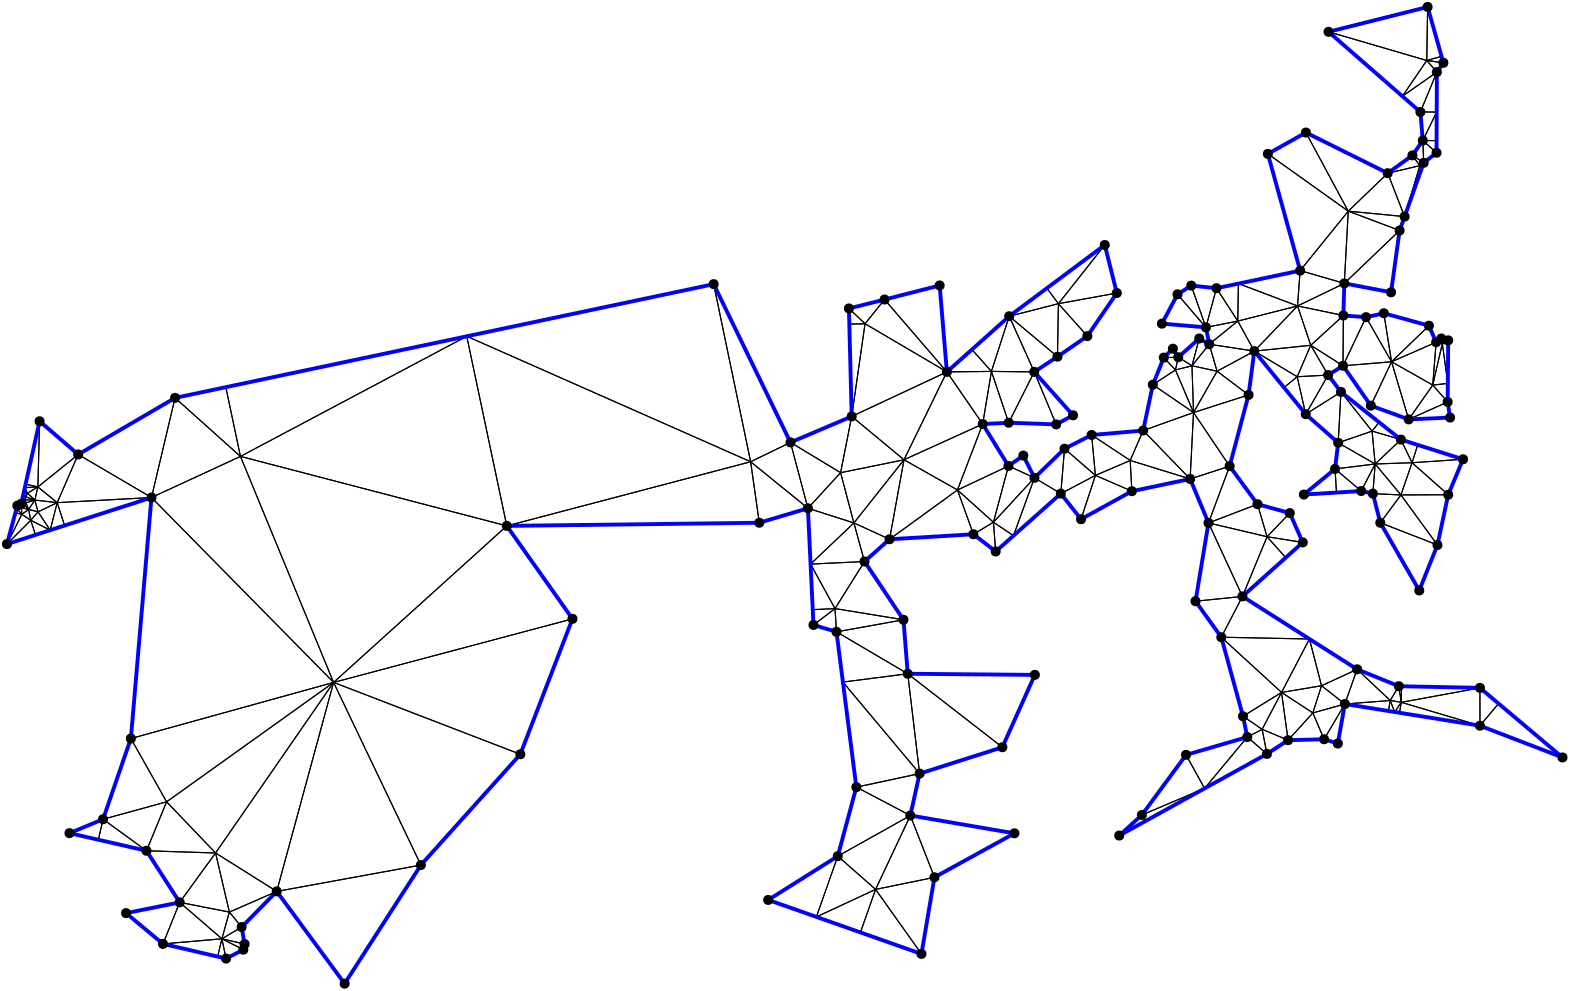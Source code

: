 <?xml version="1.0"?>
<!DOCTYPE ipe SYSTEM "ipe.dtd">
<ipe version="70218" creator="Ipe 7.2.24">
<info created="D:20221020151441" modified="D:20221020151441"/>
<ipestyle name="basic">
<symbol name="mark/disk(sx)" transformations="translations">
<path fill="sym-stroke">
0.6 0 0 0.6 0 0 e
</path>
</symbol>
<anglesize name="22.5 deg" value="22.5"/>
<anglesize name="30 deg" value="30"/>
<anglesize name="45 deg" value="45"/>
<anglesize name="60 deg" value="60"/>
<anglesize name="90 deg" value="90"/>
<arrowsize name="large" value="10"/>
<arrowsize name="small" value="5"/>
<arrowsize name="tiny" value="3"/>
<color name="blue" value="0 0 1"/>
<color name="gray" value="0.745"/>
<color name="green" value="0 1 0"/>
<color name="red" value="1 0 0"/>
<color name="pink" value="1 0.753 0.796"/>
<pen name="heavier" value="0.8"/>
<pen name="fat" value="1.4"/>
<pen name="ultrafat" value="2"/>
<gridsize name="16 pts (~6 mm)" value="16"/>
<gridsize name="32 pts (~12 mm)" value="32"/>
<gridsize name="4 pts" value="4"/>
<gridsize name="8 pts (~3 mm)" value="8"/>
<opacity name="10%" value="0.1"/>
<opacity name="25%" value="0.25"/>
<opacity name="50%" value="0.5"/>
<opacity name="75%" value="0.75"/>
<symbolsize name="large" value="5"/>
<symbolsize name="small" value="2"/>
<symbolsize name="tiny" value="1.1"/>
<textsize name="huge" value="\huge"/>
<textsize name="large" value="\large"/>
<textsize name="small" value="\small"/>
<textsize name="tiny" value="	iny"/>
<tiling name="falling" angle="-60" step="4" width="1"/>
<tiling name="rising" angle="30" step="4" width="1"/>
</ipestyle>
<page>
<layer name="hull"/>
<layer name="constraints"/>
<layer name="triangulation"/>
<layer name="obtuse"/>
<layer name="blub"/>
<layer name="problems"/>
<view layers="hull constraints triangulation obtuse blub" active="triangulation"/>
<path layer="triangulation" stroke="black">
93.3689 317.862 m 
100.494 322.095 l 
</path>
<path layer="triangulation" stroke="black">
100.494 322.095 m 
96.0726 327.474 l 
</path>
<path layer="triangulation" stroke="black">
96.0726 327.474 m 
93.3689 317.862 l 
</path>
<path layer="triangulation" stroke="black">
447.622 537.973 m 
448.824 531.895 l 
</path>
<path layer="triangulation" stroke="black">
448.824 531.895 m 
459.102 540.244 l 
</path>
<path layer="triangulation" stroke="black">
459.102 540.244 m 
447.622 537.973 l 
</path>
<path layer="triangulation" stroke="black">
432.46 527.086 m 
428.519 517.334 l 
</path>
<path layer="triangulation" stroke="black">
428.519 517.334 m 
436.661 522.641 l 
</path>
<path layer="triangulation" stroke="black">
436.661 522.641 m 
432.46 527.086 l 
</path>
<path layer="triangulation" stroke="black">
437.403 549.863 m 
447.622 537.973 l 
</path>
<path layer="triangulation" stroke="black">
447.622 537.973 m 
442.345 553.002 l 
</path>
<path layer="triangulation" stroke="black">
442.345 553.002 m 
437.403 549.863 l 
</path>
<path layer="triangulation" stroke="black">
517.825 477.644 m 
507.737 478.126 l 
</path>
<path layer="triangulation" stroke="black">
507.737 478.126 m 
510.408 467.639 l 
</path>
<path layer="triangulation" stroke="black">
510.408 467.639 m 
517.825 477.644 l 
</path>
<path layer="triangulation" stroke="black">
436.661 522.641 m 
437.67 527.219 l 
</path>
<path layer="triangulation" stroke="black">
437.67 527.219 m 
432.46 527.086 l 
</path>
<path layer="triangulation" stroke="black">
432.46 527.086 m 
436.661 522.641 l 
</path>
<path layer="triangulation" stroke="black">
321.782 372.458 m 
315.103 347.611 l 
</path>
<path layer="triangulation" stroke="black">
315.103 347.611 m 
341.219 362.239 l 
</path>
<path layer="triangulation" stroke="black">
341.219 362.239 m 
321.782 372.458 l 
</path>
<path layer="triangulation" stroke="black">
50.5992 360.903 m 
66.229 349.548 l 
</path>
<path layer="triangulation" stroke="black">
66.229 349.548 m 
73.4788 367.173 l 
</path>
<path layer="triangulation" stroke="black">
73.4788 367.173 m 
50.5992 360.903 l 
</path>
<path layer="triangulation" stroke="black">
78.1851 330.979 m 
58.8817 327.105 l 
</path>
<path layer="triangulation" stroke="black">
58.8817 327.105 m 
72.1737 316.017 l 
</path>
<path layer="triangulation" stroke="black">
72.1737 316.017 m 
78.1851 330.979 l 
</path>
<path layer="triangulation" stroke="black">
328.712 335.642 m 
323.255 320.151 l 
</path>
<path layer="triangulation" stroke="black">
323.255 320.151 m 
345.227 312.41 l 
</path>
<path layer="triangulation" stroke="black">
345.227 312.41 m 
328.712 335.642 l 
</path>
<path layer="triangulation" stroke="black">
315.103 347.611 m 
328.712 335.642 l 
</path>
<path layer="triangulation" stroke="black">
328.712 335.642 m 
341.219 362.239 l 
</path>
<path layer="triangulation" stroke="black">
341.219 362.239 m 
315.103 347.611 l 
</path>
<path layer="triangulation" stroke="black">
341.219 362.239 m 
349.903 339.996 l 
</path>
<path layer="triangulation" stroke="black">
349.903 339.996 m 
378.691 355.826 l 
</path>
<path layer="triangulation" stroke="black">
378.691 355.826 m 
341.219 362.239 l 
</path>
<path layer="triangulation" stroke="black">
165.017 344.405 m 
113.118 334.92 l 
</path>
<path layer="triangulation" stroke="black">
113.118 334.92 m 
137.565 301.723 l 
</path>
<path layer="triangulation" stroke="black">
137.565 301.723 m 
165.017 344.405 l 
</path>
<path layer="triangulation" stroke="black">
321.782 372.458 m 
341.219 362.239 l 
</path>
<path layer="triangulation" stroke="black">
341.219 362.239 m 
344.559 377.334 l 
</path>
<path layer="triangulation" stroke="black">
344.559 377.334 m 
321.782 372.458 l 
</path>
<path layer="triangulation" stroke="black">
320.113 505.912 m 
316.115 485.66 l 
</path>
<path layer="triangulation" stroke="black">
316.115 485.66 m 
338.942 490.311 l 
</path>
<path layer="triangulation" stroke="black">
338.942 490.311 m 
320.113 505.912 l 
</path>
<path layer="triangulation" stroke="black">
394.526 546.506 m 
390.368 552.082 l 
</path>
<path layer="triangulation" stroke="black">
390.368 552.082 m 
376.821 541.981 l 
</path>
<path layer="triangulation" stroke="black">
376.821 541.981 m 
394.526 546.506 l 
</path>
<path layer="triangulation" stroke="black">
270.418 553.536 m 
181.528 534.766 l 
</path>
<path layer="triangulation" stroke="black">
181.528 534.766 m 
283.725 489.599 l 
</path>
<path layer="triangulation" stroke="black">
283.725 489.599 m 
270.418 553.536 l 
</path>
<path layer="triangulation" stroke="black">
370.415 522.12 m 
376.62 503.641 l 
</path>
<path layer="triangulation" stroke="black">
376.62 503.641 m 
385.838 521.943 l 
</path>
<path layer="triangulation" stroke="black">
385.838 521.943 m 
370.415 522.12 l 
</path>
<path layer="triangulation" stroke="black">
402.67 468.908 m 
420.971 478.994 l 
</path>
<path layer="triangulation" stroke="black">
420.971 478.994 m 
407.849 484.684 l 
</path>
<path layer="triangulation" stroke="black">
407.849 484.684 m 
402.67 468.908 l 
</path>
<path layer="triangulation" stroke="black">
367.269 503.174 m 
376.62 503.641 l 
</path>
<path layer="triangulation" stroke="black">
376.62 503.641 m 
370.415 522.12 l 
</path>
<path layer="triangulation" stroke="black">
370.415 522.12 m 
367.269 503.174 l 
</path>
<path layer="triangulation" stroke="black">
443.167 507.313 m 
425.046 500.836 l 
</path>
<path layer="triangulation" stroke="black">
425.046 500.836 m 
441.945 483.403 l 
</path>
<path layer="triangulation" stroke="black">
441.945 483.403 m 
443.167 507.313 l 
</path>
<path layer="triangulation" stroke="black">
420.971 478.994 m 
420.378 490.06 l 
</path>
<path layer="triangulation" stroke="black">
420.378 490.06 m 
407.849 484.684 l 
</path>
<path layer="triangulation" stroke="black">
407.849 484.684 m 
420.971 478.994 l 
</path>
<path layer="triangulation" stroke="black">
338.942 490.311 m 
354.378 521.943 l 
</path>
<path layer="triangulation" stroke="black">
354.378 521.943 m 
320.113 505.912 l 
</path>
<path layer="triangulation" stroke="black">
320.113 505.912 m 
338.942 490.311 l 
</path>
<path layer="triangulation" stroke="black">
442.345 553.002 m 
447.622 537.973 l 
</path>
<path layer="triangulation" stroke="black">
447.622 537.973 m 
451.429 552.067 l 
</path>
<path layer="triangulation" stroke="black">
451.429 552.067 m 
442.345 553.002 l 
</path>
<path layer="triangulation" stroke="black">
448.824 531.895 m 
465.055 529.424 l 
</path>
<path layer="triangulation" stroke="black">
465.055 529.424 m 
459.102 540.244 l 
</path>
<path layer="triangulation" stroke="black">
459.102 540.244 m 
448.824 531.895 l 
</path>
<path layer="triangulation" stroke="black">
485.375 531.534 m 
480.492 520.196 l 
</path>
<path layer="triangulation" stroke="black">
480.492 520.196 m 
491.639 520.807 l 
</path>
<path layer="triangulation" stroke="black">
491.639 520.807 m 
485.375 531.534 l 
</path>
<path layer="triangulation" stroke="black">
518.352 621.18 m 
530.781 629.882 l 
</path>
<path layer="triangulation" stroke="black">
530.781 629.882 m 
527.139 634.047 l 
</path>
<path layer="triangulation" stroke="black">
527.139 634.047 m 
518.352 621.18 l 
</path>
<path layer="triangulation" stroke="black">
517.355 572.84 m 
519.158 577.849 l 
</path>
<path layer="triangulation" stroke="black">
519.158 577.849 m 
498.872 579.801 l 
</path>
<path layer="triangulation" stroke="black">
498.872 579.801 m 
517.355 572.84 l 
</path>
<path layer="triangulation" stroke="black">
480.492 520.196 m 
465.055 529.424 l 
</path>
<path layer="triangulation" stroke="black">
465.055 529.424 m 
475.732 516.319 l 
</path>
<path layer="triangulation" stroke="black">
475.732 516.319 m 
480.492 520.196 l 
</path>
<path layer="triangulation" stroke="black">
508.558 488.794 m 
503.529 479.061 l 
</path>
<path layer="triangulation" stroke="black">
503.529 479.061 m 
507.737 478.126 l 
</path>
<path layer="triangulation" stroke="black">
507.737 478.126 m 
508.558 488.794 l 
</path>
<path layer="triangulation" stroke="black">
514.455 525.593 m 
530.513 532.63 l 
</path>
<path layer="triangulation" stroke="black">
530.513 532.63 m 
527.908 538.574 l 
</path>
<path layer="triangulation" stroke="black">
527.908 538.574 m 
514.455 525.593 l 
</path>
<path layer="triangulation" stroke="black">
469.635 462.601 m 
477.813 471.113 l 
</path>
<path layer="triangulation" stroke="black">
477.813 471.113 m 
466.191 474.319 l 
</path>
<path layer="triangulation" stroke="black">
466.191 474.319 m 
469.635 462.601 l 
</path>
<path layer="triangulation" stroke="black">
420.378 490.06 m 
425.046 500.836 l 
</path>
<path layer="triangulation" stroke="black">
425.046 500.836 m 
406.477 499.233 l 
</path>
<path layer="triangulation" stroke="black">
406.477 499.233 m 
420.378 490.06 l 
</path>
<path layer="triangulation" stroke="black">
469.635 462.601 m 
448.557 467.573 l 
</path>
<path layer="triangulation" stroke="black">
448.557 467.573 m 
460.781 441.122 l 
</path>
<path layer="triangulation" stroke="black">
460.781 441.122 m 
469.635 462.601 l 
</path>
<path layer="triangulation" stroke="black">
476.369 455.08 m 
482.489 460.559 l 
</path>
<path layer="triangulation" stroke="black">
482.489 460.559 m 
469.635 462.601 l 
</path>
<path layer="triangulation" stroke="black">
469.635 462.601 m 
476.369 455.08 l 
</path>
<path layer="triangulation" stroke="black">
48.9076 353.513 m 
50.5992 360.903 l 
</path>
<path layer="triangulation" stroke="black">
50.5992 360.903 m 
38.5095 355.893 l 
</path>
<path layer="triangulation" stroke="black">
38.5095 355.893 m 
48.9076 353.513 l 
</path>
<path layer="triangulation" stroke="black">
100.058 491.52 m 
133.589 410.159 l 
</path>
<path layer="triangulation" stroke="black">
133.589 410.159 m 
195.943 466.504 l 
</path>
<path layer="triangulation" stroke="black">
195.943 466.504 m 
100.058 491.52 l 
</path>
<path layer="triangulation" stroke="black">
165.017 344.405 m 
200.819 384.281 l 
</path>
<path layer="triangulation" stroke="black">
200.819 384.281 m 
133.589 410.159 l 
</path>
<path layer="triangulation" stroke="black">
133.589 410.159 m 
165.017 344.405 l 
</path>
<path layer="triangulation" stroke="black">
298.071 496.561 m 
283.725 489.599 l 
</path>
<path layer="triangulation" stroke="black">
283.725 489.599 m 
304.349 472.849 l 
</path>
<path layer="triangulation" stroke="black">
304.349 472.849 m 
298.071 496.561 l 
</path>
<path layer="triangulation" stroke="black">
96.0726 327.474 m 
91.1018 348.756 l 
</path>
<path layer="triangulation" stroke="black">
91.1018 348.756 m 
78.1851 330.979 l 
</path>
<path layer="triangulation" stroke="black">
78.1851 330.979 m 
96.0726 327.474 l 
</path>
<path layer="triangulation" stroke="black">
73.4788 367.173 m 
60.6183 389.958 l 
</path>
<path layer="triangulation" stroke="black">
60.6183 389.958 m 
50.5992 360.903 l 
</path>
<path layer="triangulation" stroke="black">
50.5992 360.903 m 
73.4788 367.173 l 
</path>
<path layer="triangulation" stroke="black">
91.1018 348.756 m 
96.0726 327.474 l 
</path>
<path layer="triangulation" stroke="black">
96.0726 327.474 m 
113.118 334.92 l 
</path>
<path layer="triangulation" stroke="black">
113.118 334.92 m 
91.1018 348.756 l 
</path>
<path layer="triangulation" stroke="black">
101.563 315.95 m 
100.494 322.095 l 
</path>
<path layer="triangulation" stroke="black">
100.494 322.095 m 
93.3689 317.862 l 
</path>
<path layer="triangulation" stroke="black">
93.3689 317.862 m 
101.563 315.95 l 
</path>
<path layer="triangulation" stroke="black">
101.563 315.95 m 
93.3689 317.862 l 
</path>
<path layer="triangulation" stroke="black">
93.3689 317.862 m 
101.095 313.947 l 
</path>
<path layer="triangulation" stroke="black">
101.095 313.947 m 
101.563 315.95 l 
</path>
<path layer="triangulation" stroke="black">
91.1018 348.756 m 
133.589 410.159 l 
</path>
<path layer="triangulation" stroke="black">
133.589 410.159 m 
73.4788 367.173 l 
</path>
<path layer="triangulation" stroke="black">
73.4788 367.173 m 
91.1018 348.756 l 
</path>
<path layer="triangulation" stroke="black">
323.255 320.151 m 
328.712 335.642 l 
</path>
<path layer="triangulation" stroke="black">
328.712 335.642 m 
307.397 325.738 l 
</path>
<path layer="triangulation" stroke="black">
307.397 325.738 m 
323.255 320.151 l 
</path>
<path layer="triangulation" stroke="black">
447.149 372.006 m 
462.517 390.492 l 
</path>
<path layer="triangulation" stroke="black">
462.517 390.492 m 
440.475 384.08 l 
</path>
<path layer="triangulation" stroke="black">
440.475 384.08 m 
447.149 372.006 l 
</path>
<path layer="triangulation" stroke="black">
453.166 426.427 m 
460.781 441.122 l 
</path>
<path layer="triangulation" stroke="black">
460.781 441.122 m 
443.882 439.385 l 
</path>
<path layer="triangulation" stroke="black">
443.882 439.385 m 
453.166 426.427 l 
</path>
<path layer="triangulation" stroke="black">
290.055 331.847 m 
307.397 325.738 l 
</path>
<path layer="triangulation" stroke="black">
307.397 325.738 m 
315.103 347.611 l 
</path>
<path layer="triangulation" stroke="black">
315.103 347.611 m 
290.055 331.847 l 
</path>
<path layer="triangulation" stroke="black">
314.106 436.732 m 
314.635 428.365 l 
</path>
<path layer="triangulation" stroke="black">
314.635 428.365 m 
338.748 432.706 l 
</path>
<path layer="triangulation" stroke="black">
338.748 432.706 m 
314.106 436.732 l 
</path>
<path layer="triangulation" stroke="black">
340.284 413.269 m 
374.349 386.819 l 
</path>
<path layer="triangulation" stroke="black">
374.349 386.819 m 
386.038 412.868 l 
</path>
<path layer="triangulation" stroke="black">
386.038 412.868 m 
340.284 413.269 l 
</path>
<path layer="triangulation" stroke="black">
340.284 413.269 m 
344.559 377.334 l 
</path>
<path layer="triangulation" stroke="black">
344.559 377.334 m 
374.349 386.819 l 
</path>
<path layer="triangulation" stroke="black">
374.349 386.819 m 
340.284 413.269 l 
</path>
<path layer="triangulation" stroke="black">
358.185 479.436 m 
338.942 490.311 l 
</path>
<path layer="triangulation" stroke="black">
338.942 490.311 m 
333.739 461.695 l 
</path>
<path layer="triangulation" stroke="black">
333.739 461.695 m 
358.185 479.436 l 
</path>
<path layer="triangulation" stroke="black">
378.355 462.985 m 
385.905 483.803 l 
</path>
<path layer="triangulation" stroke="black">
385.905 483.803 m 
371.136 467.817 l 
</path>
<path layer="triangulation" stroke="black">
371.136 467.817 m 
378.355 462.985 l 
</path>
<path layer="triangulation" stroke="black">
324.721 453.679 m 
333.739 461.695 l 
</path>
<path layer="triangulation" stroke="black">
333.739 461.695 m 
320.899 467.565 l 
</path>
<path layer="triangulation" stroke="black">
320.899 467.565 m 
324.721 453.679 l 
</path>
<path layer="triangulation" stroke="black">
305.308 452.753 m 
324.721 453.679 l 
</path>
<path layer="triangulation" stroke="black">
324.721 453.679 m 
320.899 467.565 l 
</path>
<path layer="triangulation" stroke="black">
320.899 467.565 m 
305.308 452.753 l 
</path>
<path layer="triangulation" stroke="black">
314.106 436.732 m 
306.353 430.836 l 
</path>
<path layer="triangulation" stroke="black">
306.353 430.836 m 
314.635 428.365 l 
</path>
<path layer="triangulation" stroke="black">
314.635 428.365 m 
314.106 436.732 l 
</path>
<path layer="triangulation" stroke="black">
338.748 432.706 m 
314.635 428.365 l 
</path>
<path layer="triangulation" stroke="black">
314.635 428.365 m 
340.284 413.269 l 
</path>
<path layer="triangulation" stroke="black">
340.284 413.269 m 
338.748 432.706 l 
</path>
<path layer="triangulation" stroke="black">
338.748 432.706 m 
324.721 453.679 l 
</path>
<path layer="triangulation" stroke="black">
324.721 453.679 m 
314.106 436.732 l 
</path>
<path layer="triangulation" stroke="black">
314.106 436.732 m 
338.748 432.706 l 
</path>
<path layer="triangulation" stroke="black">
340.284 413.269 m 
316.947 410.286 l 
</path>
<path layer="triangulation" stroke="black">
316.947 410.286 m 
344.559 377.334 l 
</path>
<path layer="triangulation" stroke="black">
344.559 377.334 m 
340.284 413.269 l 
</path>
<path layer="triangulation" stroke="black">
219.588 433.04 m 
195.943 466.504 l 
</path>
<path layer="triangulation" stroke="black">
195.943 466.504 m 
133.589 410.159 l 
</path>
<path layer="triangulation" stroke="black">
133.589 410.159 m 
219.588 433.04 l 
</path>
<path layer="triangulation" stroke="black">
100.058 491.52 m 
195.943 466.504 l 
</path>
<path layer="triangulation" stroke="black">
195.943 466.504 m 
181.528 534.766 l 
</path>
<path layer="triangulation" stroke="black">
181.528 534.766 m 
100.058 491.52 l 
</path>
<path layer="triangulation" stroke="black">
34.0986 474.874 m 
68.0324 476.723 l 
</path>
<path layer="triangulation" stroke="black">
68.0324 476.723 m 
41.6489 492.219 l 
</path>
<path layer="triangulation" stroke="black">
41.6489 492.219 m 
34.0986 474.874 l 
</path>
<path layer="triangulation" stroke="black">
60.6183 389.958 m 
133.589 410.159 l 
</path>
<path layer="triangulation" stroke="black">
133.589 410.159 m 
68.0324 476.723 l 
</path>
<path layer="triangulation" stroke="black">
68.0324 476.723 m 
60.6183 389.958 l 
</path>
<path layer="triangulation" stroke="black">
320.899 467.565 m 
304.349 472.849 l 
</path>
<path layer="triangulation" stroke="black">
304.349 472.849 m 
305.308 452.753 l 
</path>
<path layer="triangulation" stroke="black">
305.308 452.753 m 
320.899 467.565 l 
</path>
<path layer="triangulation" stroke="black">
507.444 500.625 m 
496.248 514.729 l 
</path>
<path layer="triangulation" stroke="black">
496.248 514.729 m 
495.246 496.427 l 
</path>
<path layer="triangulation" stroke="black">
495.246 496.427 m 
507.444 500.625 l 
</path>
<path layer="triangulation" stroke="black">
21.2289 473.068 m 
19.7405 473.784 l 
</path>
<path layer="triangulation" stroke="black">
19.7405 473.784 m 
19.6212 473.343 l 
</path>
<path layer="triangulation" stroke="black">
19.6212 473.343 m 
21.2289 473.068 l 
</path>
<path layer="triangulation" stroke="black">
283.725 489.599 m 
286.849 467.639 l 
</path>
<path layer="triangulation" stroke="black">
286.849 467.639 m 
304.349 472.849 l 
</path>
<path layer="triangulation" stroke="black">
304.349 472.849 m 
283.725 489.599 l 
</path>
<path layer="triangulation" stroke="black">
22.7152 481.519 m 
27.1354 480.535 l 
</path>
<path layer="triangulation" stroke="black">
27.1354 480.535 m 
27.7557 504.176 l 
</path>
<path layer="triangulation" stroke="black">
27.7557 504.176 m 
22.7152 481.519 l 
</path>
<path layer="triangulation" stroke="black">
22.6546 475.913 m 
22.8107 476.987 l 
</path>
<path layer="triangulation" stroke="black">
22.8107 476.987 m 
21.6062 476.534 l 
</path>
<path layer="triangulation" stroke="black">
21.6062 476.534 m 
22.6546 475.913 l 
</path>
<path layer="triangulation" stroke="black">
22.8107 476.987 m 
21.9338 478.006 l 
</path>
<path layer="triangulation" stroke="black">
21.9338 478.006 m 
21.6062 476.534 l 
</path>
<path layer="triangulation" stroke="black">
21.6062 476.534 m 
22.8107 476.987 l 
</path>
<path layer="triangulation" stroke="black">
41.6489 492.219 m 
68.0324 476.723 l 
</path>
<path layer="triangulation" stroke="black">
68.0324 476.723 m 
76.5153 512.592 l 
</path>
<path layer="triangulation" stroke="black">
76.5153 512.592 m 
41.6489 492.219 l 
</path>
<path layer="triangulation" stroke="black">
181.528 534.766 m 
94.7937 516.451 l 
</path>
<path layer="triangulation" stroke="black">
94.7937 516.451 m 
100.058 491.52 l 
</path>
<path layer="triangulation" stroke="black">
100.058 491.52 m 
181.528 534.766 l 
</path>
<path layer="triangulation" stroke="black">
518.352 621.18 m 
524.836 615.521 l 
</path>
<path layer="triangulation" stroke="black">
524.836 615.521 m 
530.781 629.882 l 
</path>
<path layer="triangulation" stroke="black">
530.781 629.882 m 
518.352 621.18 l 
</path>
<path layer="triangulation" stroke="black">
351.773 553.069 m 
331.935 547.992 l 
</path>
<path layer="triangulation" stroke="black">
331.935 547.992 m 
354.378 521.943 l 
</path>
<path layer="triangulation" stroke="black">
354.378 521.943 m 
351.773 553.069 l 
</path>
<path layer="triangulation" stroke="black">
324.913 539.281 m 
319.256 539.135 l 
</path>
<path layer="triangulation" stroke="black">
319.256 539.135 m 
320.113 505.912 l 
</path>
<path layer="triangulation" stroke="black">
320.113 505.912 m 
324.913 539.281 l 
</path>
<path layer="triangulation" stroke="black">
298.071 496.561 m 
304.349 472.849 l 
</path>
<path layer="triangulation" stroke="black">
304.349 472.849 m 
316.115 485.66 l 
</path>
<path layer="triangulation" stroke="black">
316.115 485.66 m 
298.071 496.561 l 
</path>
<path layer="triangulation" stroke="black">
385.838 521.943 m 
394.187 527.42 l 
</path>
<path layer="triangulation" stroke="black">
394.187 527.42 m 
376.821 541.981 l 
</path>
<path layer="triangulation" stroke="black">
376.821 541.981 m 
385.838 521.943 l 
</path>
<path layer="triangulation" stroke="black">
376.62 503.641 m 
393.719 503.04 l 
</path>
<path layer="triangulation" stroke="black">
393.719 503.04 m 
385.838 521.943 l 
</path>
<path layer="triangulation" stroke="black">
385.838 521.943 m 
376.62 503.641 l 
</path>
<path layer="triangulation" stroke="black">
363.389 529.989 m 
370.415 522.12 l 
</path>
<path layer="triangulation" stroke="black">
370.415 522.12 m 
376.821 541.981 l 
</path>
<path layer="triangulation" stroke="black">
376.821 541.981 m 
363.389 529.989 l 
</path>
<path layer="triangulation" stroke="black">
411.219 567.63 m 
394.526 546.506 l 
</path>
<path layer="triangulation" stroke="black">
394.526 546.506 m 
415.561 550.33 l 
</path>
<path layer="triangulation" stroke="black">
415.561 550.33 m 
411.219 567.63 l 
</path>
<path layer="triangulation" stroke="black">
385.838 521.943 m 
393.719 503.04 l 
</path>
<path layer="triangulation" stroke="black">
393.719 503.04 m 
399.798 506.313 l 
</path>
<path layer="triangulation" stroke="black">
399.798 506.313 m 
385.838 521.943 l 
</path>
<path layer="triangulation" stroke="black">
456.172 488.011 m 
443.167 507.313 l 
</path>
<path layer="triangulation" stroke="black">
443.167 507.313 m 
441.945 483.403 l 
</path>
<path layer="triangulation" stroke="black">
441.945 483.403 m 
456.172 488.011 l 
</path>
<path layer="triangulation" stroke="black">
407.849 484.684 m 
396.725 494.29 l 
</path>
<path layer="triangulation" stroke="black">
396.725 494.29 m 
395.389 478.126 l 
</path>
<path layer="triangulation" stroke="black">
395.389 478.126 m 
407.849 484.684 l 
</path>
<path layer="triangulation" stroke="black">
385.905 483.803 m 
381.897 491.819 l 
</path>
<path layer="triangulation" stroke="black">
381.897 491.819 m 
376.553 488.078 l 
</path>
<path layer="triangulation" stroke="black">
376.553 488.078 m 
385.905 483.803 l 
</path>
<path layer="triangulation" stroke="black">
338.942 490.311 m 
358.185 479.436 l 
</path>
<path layer="triangulation" stroke="black">
358.185 479.436 m 
367.269 503.174 l 
</path>
<path layer="triangulation" stroke="black">
367.269 503.174 m 
338.942 490.311 l 
</path>
<path layer="triangulation" stroke="black">
358.185 479.436 m 
371.136 467.817 l 
</path>
<path layer="triangulation" stroke="black">
371.136 467.817 m 
376.553 488.078 l 
</path>
<path layer="triangulation" stroke="black">
376.553 488.078 m 
358.185 479.436 l 
</path>
<path layer="triangulation" stroke="black">
395.389 478.126 m 
396.725 494.29 l 
</path>
<path layer="triangulation" stroke="black">
396.725 494.29 m 
385.905 483.803 l 
</path>
<path layer="triangulation" stroke="black">
385.905 483.803 m 
395.389 478.126 l 
</path>
<path layer="triangulation" stroke="black">
395.389 478.126 m 
385.905 483.803 l 
</path>
<path layer="triangulation" stroke="black">
385.905 483.803 m 
378.355 462.985 l 
</path>
<path layer="triangulation" stroke="black">
378.355 462.985 m 
395.389 478.126 l 
</path>
<path layer="triangulation" stroke="black">
441.945 483.403 m 
425.046 500.836 l 
</path>
<path layer="triangulation" stroke="black">
425.046 500.836 m 
420.378 490.06 l 
</path>
<path layer="triangulation" stroke="black">
420.378 490.06 m 
441.945 483.403 l 
</path>
<path layer="triangulation" stroke="black">
435.733 530.292 m 
432.46 527.086 l 
</path>
<path layer="triangulation" stroke="black">
432.46 527.086 m 
437.67 527.219 l 
</path>
<path layer="triangulation" stroke="black">
437.67 527.219 m 
435.733 530.292 l 
</path>
<path layer="triangulation" stroke="black">
496.248 514.729 m 
491.639 520.807 l 
</path>
<path layer="triangulation" stroke="black">
491.639 520.807 m 
483.557 506.714 l 
</path>
<path layer="triangulation" stroke="black">
483.557 506.714 m 
496.248 514.729 l 
</path>
<path layer="triangulation" stroke="black">
496.983 524.147 m 
497.116 542.248 l 
</path>
<path layer="triangulation" stroke="black">
497.116 542.248 m 
485.375 531.534 l 
</path>
<path layer="triangulation" stroke="black">
485.375 531.534 m 
496.983 524.147 l 
</path>
<path layer="triangulation" stroke="black">
529.284 517.191 m 
534.655 511.122 l 
</path>
<path layer="triangulation" stroke="black">
534.655 511.122 m 
534.715 517.809 l 
</path>
<path layer="triangulation" stroke="black">
534.715 517.809 m 
529.284 517.191 l 
</path>
<path layer="triangulation" stroke="black">
505.265 541.647 m 
497.116 542.248 l 
</path>
<path layer="triangulation" stroke="black">
497.116 542.248 m 
496.983 524.147 l 
</path>
<path layer="triangulation" stroke="black">
496.983 524.147 m 
505.265 541.647 l 
</path>
<path layer="triangulation" stroke="black">
480.605 545.684 m 
481.553 558.412 l 
</path>
<path layer="triangulation" stroke="black">
481.553 558.412 m 
459.321 553.729 l 
</path>
<path layer="triangulation" stroke="black">
459.321 553.729 m 
480.605 545.684 l 
</path>
<path layer="triangulation" stroke="black">
442.612 524.145 m 
436.661 522.641 l 
</path>
<path layer="triangulation" stroke="black">
436.661 522.641 m 
443.167 507.313 l 
</path>
<path layer="triangulation" stroke="black">
443.167 507.313 m 
442.612 524.145 l 
</path>
<path layer="triangulation" stroke="black">
437.67 527.219 m 
442.612 524.145 l 
</path>
<path layer="triangulation" stroke="black">
442.612 524.145 m 
445.218 533.966 l 
</path>
<path layer="triangulation" stroke="black">
445.218 533.966 m 
437.67 527.219 l 
</path>
<path layer="triangulation" stroke="black">
431.792 539.309 m 
447.622 537.973 l 
</path>
<path layer="triangulation" stroke="black">
447.622 537.973 m 
437.403 549.863 l 
</path>
<path layer="triangulation" stroke="black">
437.403 549.863 m 
431.792 539.309 l 
</path>
<path layer="triangulation" stroke="black">
469.931 600.426 m 
481.553 558.412 l 
</path>
<path layer="triangulation" stroke="black">
481.553 558.412 m 
498.872 579.801 l 
</path>
<path layer="triangulation" stroke="black">
498.872 579.801 m 
469.931 600.426 l 
</path>
<path layer="triangulation" stroke="black">
459.102 540.244 m 
465.055 529.424 l 
</path>
<path layer="triangulation" stroke="black">
465.055 529.424 m 
480.605 545.684 l 
</path>
<path layer="triangulation" stroke="black">
480.605 545.684 m 
459.102 540.244 l 
</path>
<path layer="triangulation" stroke="black">
514.455 525.593 m 
511.677 543.05 l 
</path>
<path layer="triangulation" stroke="black">
511.677 543.05 m 
505.265 541.647 l 
</path>
<path layer="triangulation" stroke="black">
505.265 541.647 m 
514.455 525.593 l 
</path>
<path layer="triangulation" stroke="black">
497.45 553.803 m 
481.553 558.412 l 
</path>
<path layer="triangulation" stroke="black">
481.553 558.412 m 
480.605 545.684 l 
</path>
<path layer="triangulation" stroke="black">
480.605 545.684 m 
497.45 553.803 l 
</path>
<path layer="triangulation" stroke="black">
498.872 579.801 m 
513.08 593.479 l 
</path>
<path layer="triangulation" stroke="black">
513.08 593.479 m 
483.624 608.107 l 
</path>
<path layer="triangulation" stroke="black">
483.624 608.107 m 
498.872 579.801 l 
</path>
<path layer="triangulation" stroke="black">
524.636 596.189 m 
521.964 599.891 l 
</path>
<path layer="triangulation" stroke="black">
521.964 599.891 m 
513.08 593.479 l 
</path>
<path layer="triangulation" stroke="black">
513.08 593.479 m 
524.636 596.189 l 
</path>
<path layer="triangulation" stroke="black">
526.038 597.219 m 
525.704 605.235 l 
</path>
<path layer="triangulation" stroke="black">
525.704 605.235 m 
521.964 599.891 l 
</path>
<path layer="triangulation" stroke="black">
521.964 599.891 m 
526.038 597.219 l 
</path>
<path layer="triangulation" stroke="black">
530.667 605.212 m 
530.714 615.494 l 
</path>
<path layer="triangulation" stroke="black">
530.714 615.494 m 
525.704 605.235 l 
</path>
<path layer="triangulation" stroke="black">
525.704 605.235 m 
530.667 605.212 l 
</path>
<path layer="triangulation" stroke="black">
524.836 615.521 m 
525.704 605.235 l 
</path>
<path layer="triangulation" stroke="black">
525.704 605.235 m 
530.714 615.494 l 
</path>
<path layer="triangulation" stroke="black">
530.714 615.494 m 
524.836 615.521 l 
</path>
<path layer="triangulation" stroke="black">
527.139 634.047 m 
527.441 653.326 l 
</path>
<path layer="triangulation" stroke="black">
527.441 653.326 m 
491.773 644.376 l 
</path>
<path layer="triangulation" stroke="black">
491.773 644.376 m 
527.139 634.047 l 
</path>
<path layer="triangulation" stroke="black">
530.714 615.494 m 
530.781 629.882 l 
</path>
<path layer="triangulation" stroke="black">
530.781 629.882 m 
524.836 615.521 l 
</path>
<path layer="triangulation" stroke="black">
524.836 615.521 m 
530.714 615.494 l 
</path>
<path layer="triangulation" stroke="black">
530.647 600.826 m 
525.704 605.235 l 
</path>
<path layer="triangulation" stroke="black">
525.704 605.235 m 
526.038 597.219 l 
</path>
<path layer="triangulation" stroke="black">
526.038 597.219 m 
530.647 600.826 l 
</path>
<path layer="triangulation" stroke="black">
524.636 596.189 m 
513.08 593.479 l 
</path>
<path layer="triangulation" stroke="black">
513.08 593.479 m 
519.158 577.849 l 
</path>
<path layer="triangulation" stroke="black">
519.158 577.849 m 
524.636 596.189 l 
</path>
<path layer="triangulation" stroke="black">
513.08 593.479 m 
498.872 579.801 l 
</path>
<path layer="triangulation" stroke="black">
498.872 579.801 m 
519.158 577.849 l 
</path>
<path layer="triangulation" stroke="black">
519.158 577.849 m 
513.08 593.479 l 
</path>
<path layer="triangulation" stroke="black">
498.872 579.801 m 
497.45 553.803 l 
</path>
<path layer="triangulation" stroke="black">
497.45 553.803 m 
517.355 572.84 l 
</path>
<path layer="triangulation" stroke="black">
517.355 572.84 m 
498.872 579.801 l 
</path>
<path layer="triangulation" stroke="black">
514.282 550.597 m 
517.355 572.84 l 
</path>
<path layer="triangulation" stroke="black">
517.355 572.84 m 
497.45 553.803 l 
</path>
<path layer="triangulation" stroke="black">
497.45 553.803 m 
514.282 550.597 l 
</path>
<path layer="triangulation" stroke="black">
514.455 525.593 m 
505.265 541.647 l 
</path>
<path layer="triangulation" stroke="black">
505.265 541.647 m 
496.983 524.147 l 
</path>
<path layer="triangulation" stroke="black">
496.983 524.147 m 
514.455 525.593 l 
</path>
<path layer="triangulation" stroke="black">
532.384 533.966 m 
530.513 532.63 l 
</path>
<path layer="triangulation" stroke="black">
530.513 532.63 m 
532.734 532.134 l 
</path>
<path layer="triangulation" stroke="black">
532.734 532.134 m 
532.384 533.966 l 
</path>
<path layer="triangulation" stroke="black">
527.908 538.574 m 
511.677 543.05 l 
</path>
<path layer="triangulation" stroke="black">
511.677 543.05 m 
514.455 525.593 l 
</path>
<path layer="triangulation" stroke="black">
514.455 525.593 m 
527.908 538.574 l 
</path>
<path layer="triangulation" stroke="black">
520.628 504.844 m 
535.523 505.511 l 
</path>
<path layer="triangulation" stroke="black">
535.523 505.511 m 
534.655 511.122 l 
</path>
<path layer="triangulation" stroke="black">
534.655 511.122 m 
520.628 504.844 l 
</path>
<path layer="triangulation" stroke="black">
534.855 477.725 m 
517.825 477.644 l 
</path>
<path layer="triangulation" stroke="black">
517.825 477.644 m 
530.981 459.624 l 
</path>
<path layer="triangulation" stroke="black">
530.981 459.624 m 
534.855 477.725 l 
</path>
<path layer="triangulation" stroke="black">
521.839 489.243 m 
517.823 497.563 l 
</path>
<path layer="triangulation" stroke="black">
517.823 497.563 m 
508.558 488.794 l 
</path>
<path layer="triangulation" stroke="black">
508.558 488.794 m 
521.839 489.243 l 
</path>
<path layer="triangulation" stroke="black">
523.867 495.65 m 
521.839 489.243 l 
</path>
<path layer="triangulation" stroke="black">
521.839 489.243 m 
540.198 490.483 l 
</path>
<path layer="triangulation" stroke="black">
540.198 490.483 m 
523.867 495.65 l 
</path>
<path layer="triangulation" stroke="black">
497.651 402.382 m 
490.17 389.691 l 
</path>
<path layer="triangulation" stroke="black">
490.17 389.691 m 
495.113 388.155 l 
</path>
<path layer="triangulation" stroke="black">
495.113 388.155 m 
497.651 402.382 l 
</path>
<path layer="triangulation" stroke="black">
508.558 488.794 m 
507.444 500.625 l 
</path>
<path layer="triangulation" stroke="black">
507.444 500.625 m 
495.246 496.427 l 
</path>
<path layer="triangulation" stroke="black">
495.246 496.427 m 
508.558 488.794 l 
</path>
<path layer="triangulation" stroke="black">
517.825 477.644 m 
510.408 467.639 l 
</path>
<path layer="triangulation" stroke="black">
510.408 467.639 m 
530.981 459.624 l 
</path>
<path layer="triangulation" stroke="black">
530.981 459.624 m 
517.825 477.644 l 
</path>
<path layer="triangulation" stroke="black">
529.284 517.191 m 
520.628 504.844 l 
</path>
<path layer="triangulation" stroke="black">
520.628 504.844 m 
534.655 511.122 l 
</path>
<path layer="triangulation" stroke="black">
534.655 511.122 m 
529.284 517.191 l 
</path>
<path layer="triangulation" stroke="black">
496.248 514.729 m 
483.557 506.714 l 
</path>
<path layer="triangulation" stroke="black">
483.557 506.714 m 
495.246 496.427 l 
</path>
<path layer="triangulation" stroke="black">
495.246 496.427 m 
496.248 514.729 l 
</path>
<path layer="triangulation" stroke="black">
456.172 488.011 m 
441.945 483.403 l 
</path>
<path layer="triangulation" stroke="black">
441.945 483.403 m 
448.557 467.573 l 
</path>
<path layer="triangulation" stroke="black">
448.557 467.573 m 
456.172 488.011 l 
</path>
<path layer="triangulation" stroke="black">
465.055 529.424 m 
448.824 531.895 l 
</path>
<path layer="triangulation" stroke="black">
448.824 531.895 m 
451.646 522.18 l 
</path>
<path layer="triangulation" stroke="black">
451.646 522.18 m 
465.055 529.424 l 
</path>
<path layer="triangulation" stroke="black">
462.985 513.66 m 
443.167 507.313 l 
</path>
<path layer="triangulation" stroke="black">
443.167 507.313 m 
456.172 488.011 l 
</path>
<path layer="triangulation" stroke="black">
456.172 488.011 m 
462.985 513.66 l 
</path>
<path layer="triangulation" stroke="black">
469.635 462.601 m 
466.191 474.319 l 
</path>
<path layer="triangulation" stroke="black">
466.191 474.319 m 
448.557 467.573 l 
</path>
<path layer="triangulation" stroke="black">
448.557 467.573 m 
469.635 462.601 l 
</path>
<path layer="triangulation" stroke="black">
460.781 441.122 m 
448.557 467.573 l 
</path>
<path layer="triangulation" stroke="black">
448.557 467.573 m 
443.882 439.385 l 
</path>
<path layer="triangulation" stroke="black">
443.882 439.385 m 
460.781 441.122 l 
</path>
<path layer="triangulation" stroke="black">
466.191 474.319 m 
456.172 488.011 l 
</path>
<path layer="triangulation" stroke="black">
456.172 488.011 m 
448.557 467.573 l 
</path>
<path layer="triangulation" stroke="black">
448.557 467.573 m 
466.191 474.319 l 
</path>
<path layer="triangulation" stroke="black">
494.111 487.01 m 
482.889 477.792 l 
</path>
<path layer="triangulation" stroke="black">
482.889 477.792 m 
494.633 478.514 l 
</path>
<path layer="triangulation" stroke="black">
494.633 478.514 m 
494.111 487.01 l 
</path>
<path layer="triangulation" stroke="black">
508.558 488.794 m 
494.111 487.01 l 
</path>
<path layer="triangulation" stroke="black">
494.111 487.01 m 
503.529 479.061 l 
</path>
<path layer="triangulation" stroke="black">
503.529 479.061 m 
508.558 488.794 l 
</path>
<path layer="triangulation" stroke="black">
424.578 362.439 m 
447.149 372.006 l 
</path>
<path layer="triangulation" stroke="black">
447.149 372.006 m 
440.475 384.08 l 
</path>
<path layer="triangulation" stroke="black">
440.475 384.08 m 
424.578 362.439 l 
</path>
<path layer="triangulation" stroke="black">
460.981 397.973 m 
474.85 406.555 l 
</path>
<path layer="triangulation" stroke="black">
474.85 406.555 m 
453.166 426.427 l 
</path>
<path layer="triangulation" stroke="black">
453.166 426.427 m 
460.981 397.973 l 
</path>
<path layer="triangulation" stroke="black">
467.876 393.27 m 
469.597 384.414 l 
</path>
<path layer="triangulation" stroke="black">
469.597 384.414 m 
477.212 389.357 l 
</path>
<path layer="triangulation" stroke="black">
477.212 389.357 m 
467.876 393.27 l 
</path>
<path layer="triangulation" stroke="black">
474.85 406.555 m 
477.212 389.357 l 
</path>
<path layer="triangulation" stroke="black">
477.212 389.357 m 
486.12 399.178 l 
</path>
<path layer="triangulation" stroke="black">
486.12 399.178 m 
474.85 406.555 l 
</path>
<path layer="triangulation" stroke="black">
447.149 372.006 m 
469.597 384.414 l 
</path>
<path layer="triangulation" stroke="black">
469.597 384.414 m 
462.517 390.492 l 
</path>
<path layer="triangulation" stroke="black">
462.517 390.492 m 
447.149 372.006 l 
</path>
<path layer="triangulation" stroke="black">
467.876 393.27 m 
460.981 397.973 l 
</path>
<path layer="triangulation" stroke="black">
460.981 397.973 m 
462.517 390.492 l 
</path>
<path layer="triangulation" stroke="black">
462.517 390.492 m 
467.876 393.27 l 
</path>
<path layer="triangulation" stroke="black">
424.578 362.439 m 
425.81 360.21 l 
</path>
<path layer="triangulation" stroke="black">
425.81 360.21 m 
447.149 372.006 l 
</path>
<path layer="triangulation" stroke="black">
447.149 372.006 m 
424.578 362.439 l 
</path>
<path layer="triangulation" stroke="black">
497.651 402.382 m 
489.247 408.965 l 
</path>
<path layer="triangulation" stroke="black">
489.247 408.965 m 
486.12 399.178 l 
</path>
<path layer="triangulation" stroke="black">
486.12 399.178 m 
497.651 402.382 l 
</path>
<path layer="triangulation" stroke="black">
474.85 406.555 m 
484.896 425.787 l 
</path>
<path layer="triangulation" stroke="black">
484.896 425.787 m 
453.166 426.427 l 
</path>
<path layer="triangulation" stroke="black">
453.166 426.427 m 
474.85 406.555 l 
</path>
<path layer="triangulation" stroke="black">
513.967 403.653 m 
502.059 414.872 l 
</path>
<path layer="triangulation" stroke="black">
502.059 414.872 m 
497.651 402.382 l 
</path>
<path layer="triangulation" stroke="black">
497.651 402.382 m 
513.967 403.653 l 
</path>
<path layer="triangulation" stroke="black">
502.059 414.872 m 
484.896 425.787 l 
</path>
<path layer="triangulation" stroke="black">
484.896 425.787 m 
489.247 408.965 l 
</path>
<path layer="triangulation" stroke="black">
489.247 408.965 m 
502.059 414.872 l 
</path>
<path layer="triangulation" stroke="black">
513.967 403.653 m 
517.088 408.794 l 
</path>
<path layer="triangulation" stroke="black">
517.088 408.794 m 
502.059 414.872 l 
</path>
<path layer="triangulation" stroke="black">
502.059 414.872 m 
513.967 403.653 l 
</path>
<path layer="triangulation" stroke="black">
530.981 459.624 m 
510.408 467.639 l 
</path>
<path layer="triangulation" stroke="black">
510.408 467.639 m 
524.435 443.26 l 
</path>
<path layer="triangulation" stroke="black">
524.435 443.26 m 
530.981 459.624 l 
</path>
<path layer="triangulation" stroke="black">
552.991 402.535 m 
546.277 394.567 l 
</path>
<path layer="triangulation" stroke="black">
546.277 394.567 m 
576 383.145 l 
</path>
<path layer="triangulation" stroke="black">
576 383.145 m 
552.991 402.535 l 
</path>
<path layer="triangulation" stroke="black">
517.944 402.987 m 
517.088 408.794 l 
</path>
<path layer="triangulation" stroke="black">
517.088 408.794 m 
513.967 403.653 l 
</path>
<path layer="triangulation" stroke="black">
513.967 403.653 m 
517.944 402.987 l 
</path>
<path layer="triangulation" stroke="black">
306.09 436.349 m 
314.106 436.732 l 
</path>
<path layer="triangulation" stroke="black">
314.106 436.732 m 
305.308 452.753 l 
</path>
<path layer="triangulation" stroke="black">
305.308 452.753 m 
306.09 436.349 l 
</path>
<path layer="triangulation" stroke="black">
36.7505 466.644 m 
34.0986 474.874 l 
</path>
<path layer="triangulation" stroke="black">
34.0986 474.874 m 
31.553 464.969 l 
</path>
<path layer="triangulation" stroke="black">
31.553 464.969 m 
36.7505 466.644 l 
</path>
<path layer="triangulation" stroke="black">
532.384 533.966 m 
532.734 532.134 l 
</path>
<path layer="triangulation" stroke="black">
532.734 532.134 m 
534.855 533.298 l 
</path>
<path layer="triangulation" stroke="black">
534.855 533.298 m 
532.384 533.966 l 
</path>
<path layer="triangulation" stroke="black">
532.734 532.134 m 
529.284 517.191 l 
</path>
<path layer="triangulation" stroke="black">
529.284 517.191 m 
534.715 517.809 l 
</path>
<path layer="triangulation" stroke="black">
534.715 517.809 m 
532.734 532.134 l 
</path>
<path layer="triangulation" stroke="black">
451.646 522.18 m 
443.167 507.313 l 
</path>
<path layer="triangulation" stroke="black">
443.167 507.313 m 
462.985 513.66 l 
</path>
<path layer="triangulation" stroke="black">
462.985 513.66 m 
451.646 522.18 l 
</path>
<path layer="triangulation" stroke="black">
428.519 517.334 m 
425.046 500.836 l 
</path>
<path layer="triangulation" stroke="black">
425.046 500.836 m 
443.167 507.313 l 
</path>
<path layer="triangulation" stroke="black">
443.167 507.313 m 
428.519 517.334 l 
</path>
<path layer="triangulation" stroke="black">
376.553 488.078 m 
371.136 467.817 l 
</path>
<path layer="triangulation" stroke="black">
371.136 467.817 m 
385.905 483.803 l 
</path>
<path layer="triangulation" stroke="black">
385.905 483.803 m 
376.553 488.078 l 
</path>
<path layer="triangulation" stroke="black">
363.929 463.498 m 
371.945 457.286 l 
</path>
<path layer="triangulation" stroke="black">
371.945 457.286 m 
371.136 467.817 l 
</path>
<path layer="triangulation" stroke="black">
371.136 467.817 m 
363.929 463.498 l 
</path>
<path layer="triangulation" stroke="black">
78.1851 330.979 m 
91.1018 348.756 l 
</path>
<path layer="triangulation" stroke="black">
91.1018 348.756 m 
66.229 349.548 l 
</path>
<path layer="triangulation" stroke="black">
66.229 349.548 m 
78.1851 330.979 l 
</path>
<path layer="triangulation" stroke="black">
113.118 334.92 m 
165.017 344.405 l 
</path>
<path layer="triangulation" stroke="black">
165.017 344.405 m 
133.589 410.159 l 
</path>
<path layer="triangulation" stroke="black">
133.589 410.159 m 
113.118 334.92 l 
</path>
<path layer="triangulation" stroke="black">
101.095 313.947 m 
93.3689 317.862 l 
</path>
<path layer="triangulation" stroke="black">
93.3689 317.862 m 
94.8836 310.74 l 
</path>
<path layer="triangulation" stroke="black">
94.8836 310.74 m 
101.095 313.947 l 
</path>
<path layer="triangulation" stroke="black">
93.3689 317.862 m 
72.1737 316.017 l 
</path>
<path layer="triangulation" stroke="black">
72.1737 316.017 m 
91.8765 311.439 l 
</path>
<path layer="triangulation" stroke="black">
91.8765 311.439 m 
93.3689 317.862 l 
</path>
<path layer="triangulation" stroke="black">
66.229 349.548 m 
50.5992 360.903 l 
</path>
<path layer="triangulation" stroke="black">
50.5992 360.903 m 
48.9076 353.513 l 
</path>
<path layer="triangulation" stroke="black">
48.9076 353.513 m 
66.229 349.548 l 
</path>
<path layer="triangulation" stroke="black">
26.2683 463.267 m 
31.553 464.969 l 
</path>
<path layer="triangulation" stroke="black">
31.553 464.969 m 
24.5726 468.529 l 
</path>
<path layer="triangulation" stroke="black">
24.5726 468.529 m 
26.2683 463.267 l 
</path>
<path layer="triangulation" stroke="black">
23.7917 472.427 m 
24.5726 468.529 l 
</path>
<path layer="triangulation" stroke="black">
24.5726 468.529 m 
27.1989 471.556 l 
</path>
<path layer="triangulation" stroke="black">
27.1989 471.556 m 
23.7917 472.427 l 
</path>
<path layer="triangulation" stroke="black">
16 459.958 m 
26.2683 463.267 l 
</path>
<path layer="triangulation" stroke="black">
26.2683 463.267 m 
24.5726 468.529 l 
</path>
<path layer="triangulation" stroke="black">
24.5726 468.529 m 
16 459.958 l 
</path>
<path layer="triangulation" stroke="black">
19.6212 473.343 m 
19.8957 472.302 l 
</path>
<path layer="triangulation" stroke="black">
19.8957 472.302 m 
21.2289 473.068 l 
</path>
<path layer="triangulation" stroke="black">
21.2289 473.068 m 
19.6212 473.343 l 
</path>
<path layer="triangulation" stroke="black">
21.3492 470.638 m 
24.5726 468.529 l 
</path>
<path layer="triangulation" stroke="black">
24.5726 468.529 m 
23.7917 472.427 l 
</path>
<path layer="triangulation" stroke="black">
23.7917 472.427 m 
21.3492 470.638 l 
</path>
<path layer="triangulation" stroke="black">
19.7405 473.784 m 
21.2289 473.068 l 
</path>
<path layer="triangulation" stroke="black">
21.2289 473.068 m 
21.1431 474.452 l 
</path>
<path layer="triangulation" stroke="black">
21.1431 474.452 m 
19.7405 473.784 l 
</path>
<path layer="triangulation" stroke="black">
21.2289 473.068 m 
21.3492 470.638 l 
</path>
<path layer="triangulation" stroke="black">
21.3492 470.638 m 
23.7917 472.427 l 
</path>
<path layer="triangulation" stroke="black">
23.7917 472.427 m 
21.2289 473.068 l 
</path>
<path layer="triangulation" stroke="black">
338.942 490.311 m 
316.115 485.66 l 
</path>
<path layer="triangulation" stroke="black">
316.115 485.66 m 
320.899 467.565 l 
</path>
<path layer="triangulation" stroke="black">
320.899 467.565 m 
338.942 490.311 l 
</path>
<path layer="triangulation" stroke="black">
320.113 505.912 m 
298.071 496.561 l 
</path>
<path layer="triangulation" stroke="black">
298.071 496.561 m 
316.115 485.66 l 
</path>
<path layer="triangulation" stroke="black">
316.115 485.66 m 
320.113 505.912 l 
</path>
<path layer="triangulation" stroke="black">
27.1989 471.556 m 
24.5726 468.529 l 
</path>
<path layer="triangulation" stroke="black">
24.5726 468.529 m 
31.553 464.969 l 
</path>
<path layer="triangulation" stroke="black">
31.553 464.969 m 
27.1989 471.556 l 
</path>
<path layer="triangulation" stroke="black">
21.3492 470.638 m 
21.2289 473.068 l 
</path>
<path layer="triangulation" stroke="black">
21.2289 473.068 m 
19.8957 472.302 l 
</path>
<path layer="triangulation" stroke="black">
19.8957 472.302 m 
21.3492 470.638 l 
</path>
<path layer="triangulation" stroke="black">
354.378 521.943 m 
324.913 539.281 l 
</path>
<path layer="triangulation" stroke="black">
324.913 539.281 m 
320.113 505.912 l 
</path>
<path layer="triangulation" stroke="black">
320.113 505.912 m 
354.378 521.943 l 
</path>
<path layer="triangulation" stroke="black">
324.913 539.281 m 
319.111 544.786 l 
</path>
<path layer="triangulation" stroke="black">
319.111 544.786 m 
319.256 539.135 l 
</path>
<path layer="triangulation" stroke="black">
319.256 539.135 m 
324.913 539.281 l 
</path>
<path layer="triangulation" stroke="black">
394.187 527.42 m 
394.526 546.506 l 
</path>
<path layer="triangulation" stroke="black">
394.526 546.506 m 
376.821 541.981 l 
</path>
<path layer="triangulation" stroke="black">
376.821 541.981 m 
394.187 527.42 l 
</path>
<path layer="triangulation" stroke="black">
394.526 546.506 m 
411.219 567.63 l 
</path>
<path layer="triangulation" stroke="black">
411.219 567.63 m 
390.368 552.082 l 
</path>
<path layer="triangulation" stroke="black">
390.368 552.082 m 
394.526 546.506 l 
</path>
<path layer="triangulation" stroke="black">
518.352 621.18 m 
527.139 634.047 l 
</path>
<path layer="triangulation" stroke="black">
527.139 634.047 m 
491.773 644.376 l 
</path>
<path layer="triangulation" stroke="black">
491.773 644.376 m 
518.352 621.18 l 
</path>
<path layer="triangulation" stroke="black">
530.781 629.882 m 
533.118 633.221 l 
</path>
<path layer="triangulation" stroke="black">
533.118 633.221 m 
527.139 634.047 l 
</path>
<path layer="triangulation" stroke="black">
527.139 634.047 m 
530.781 629.882 l 
</path>
<path layer="triangulation" stroke="black">
525.556 595.862 m 
524.636 596.189 l 
</path>
<path layer="triangulation" stroke="black">
524.636 596.189 m 
519.158 577.849 l 
</path>
<path layer="triangulation" stroke="black">
519.158 577.849 m 
525.556 595.862 l 
</path>
<path layer="triangulation" stroke="black">
526.038 597.219 m 
521.964 599.891 l 
</path>
<path layer="triangulation" stroke="black">
521.964 599.891 m 
524.636 596.189 l 
</path>
<path layer="triangulation" stroke="black">
524.636 596.189 m 
526.038 597.219 l 
</path>
<path layer="triangulation" stroke="black">
534.855 533.298 m 
532.734 532.134 l 
</path>
<path layer="triangulation" stroke="black">
532.734 532.134 m 
534.844 532.115 l 
</path>
<path layer="triangulation" stroke="black">
534.844 532.115 m 
534.855 533.298 l 
</path>
<path layer="triangulation" stroke="black">
530.513 532.63 m 
529.284 517.191 l 
</path>
<path layer="triangulation" stroke="black">
529.284 517.191 m 
532.734 532.134 l 
</path>
<path layer="triangulation" stroke="black">
532.734 532.134 m 
530.513 532.63 l 
</path>
<path layer="triangulation" stroke="black">
476.369 455.08 m 
469.635 462.601 l 
</path>
<path layer="triangulation" stroke="black">
469.635 462.601 m 
460.781 441.122 l 
</path>
<path layer="triangulation" stroke="black">
460.781 441.122 m 
476.369 455.08 l 
</path>
<path layer="triangulation" stroke="black">
482.489 460.559 m 
477.813 471.113 l 
</path>
<path layer="triangulation" stroke="black">
477.813 471.113 m 
469.635 462.601 l 
</path>
<path layer="triangulation" stroke="black">
469.635 462.601 m 
482.489 460.559 l 
</path>
<path layer="triangulation" stroke="black">
344.559 377.334 m 
316.947 410.286 l 
</path>
<path layer="triangulation" stroke="black">
316.947 410.286 m 
321.782 372.458 l 
</path>
<path layer="triangulation" stroke="black">
321.782 372.458 m 
344.559 377.334 l 
</path>
<path layer="triangulation" stroke="black">
340.284 413.269 m 
314.635 428.365 l 
</path>
<path layer="triangulation" stroke="black">
314.635 428.365 m 
316.947 410.286 l 
</path>
<path layer="triangulation" stroke="black">
316.947 410.286 m 
340.284 413.269 l 
</path>
<path layer="triangulation" stroke="black">
513.357 399.857 m 
513.967 403.653 l 
</path>
<path layer="triangulation" stroke="black">
513.967 403.653 m 
497.651 402.382 l 
</path>
<path layer="triangulation" stroke="black">
497.651 402.382 m 
513.357 399.857 l 
</path>
<path layer="triangulation" stroke="black">
515.594 399.498 m 
517.944 402.987 l 
</path>
<path layer="triangulation" stroke="black">
517.944 402.987 m 
513.967 403.653 l 
</path>
<path layer="triangulation" stroke="black">
513.967 403.653 m 
515.594 399.498 l 
</path>
<path layer="triangulation" stroke="black">
546.277 394.567 m 
546.277 408.193 l 
</path>
<path layer="triangulation" stroke="black">
546.277 408.193 m 
517.944 402.987 l 
</path>
<path layer="triangulation" stroke="black">
517.944 402.987 m 
546.277 394.567 l 
</path>
<path layer="triangulation" stroke="black">
91.1018 348.756 m 
73.4788 367.173 l 
</path>
<path layer="triangulation" stroke="black">
73.4788 367.173 m 
66.229 349.548 l 
</path>
<path layer="triangulation" stroke="black">
66.229 349.548 m 
91.1018 348.756 l 
</path>
<path layer="triangulation" stroke="black">
91.1018 348.756 m 
113.118 334.92 l 
</path>
<path layer="triangulation" stroke="black">
113.118 334.92 m 
133.589 410.159 l 
</path>
<path layer="triangulation" stroke="black">
133.589 410.159 m 
91.1018 348.756 l 
</path>
<path layer="triangulation" stroke="black">
73.4788 367.173 m 
133.589 410.159 l 
</path>
<path layer="triangulation" stroke="black">
133.589 410.159 m 
60.6183 389.958 l 
</path>
<path layer="triangulation" stroke="black">
60.6183 389.958 m 
73.4788 367.173 l 
</path>
<path layer="triangulation" stroke="black">
200.819 384.281 m 
219.588 433.04 l 
</path>
<path layer="triangulation" stroke="black">
219.588 433.04 m 
133.589 410.159 l 
</path>
<path layer="triangulation" stroke="black">
133.589 410.159 m 
200.819 384.281 l 
</path>
<path layer="triangulation" stroke="black">
93.3689 317.862 m 
96.0726 327.474 l 
</path>
<path layer="triangulation" stroke="black">
96.0726 327.474 m 
78.1851 330.979 l 
</path>
<path layer="triangulation" stroke="black">
78.1851 330.979 m 
93.3689 317.862 l 
</path>
<path layer="triangulation" stroke="black">
100.494 322.095 m 
113.118 334.92 l 
</path>
<path layer="triangulation" stroke="black">
113.118 334.92 m 
96.0726 327.474 l 
</path>
<path layer="triangulation" stroke="black">
96.0726 327.474 m 
100.494 322.095 l 
</path>
<path layer="triangulation" stroke="black">
72.1737 316.017 m 
93.3689 317.862 l 
</path>
<path layer="triangulation" stroke="black">
93.3689 317.862 m 
78.1851 330.979 l 
</path>
<path layer="triangulation" stroke="black">
78.1851 330.979 m 
72.1737 316.017 l 
</path>
<path layer="triangulation" stroke="black">
91.8765 311.439 m 
94.8836 310.74 l 
</path>
<path layer="triangulation" stroke="black">
94.8836 310.74 m 
93.3689 317.862 l 
</path>
<path layer="triangulation" stroke="black">
93.3689 317.862 m 
91.8765 311.439 l 
</path>
<path layer="triangulation" stroke="black">
328.712 335.642 m 
345.227 312.41 l 
</path>
<path layer="triangulation" stroke="black">
345.227 312.41 m 
349.903 339.996 l 
</path>
<path layer="triangulation" stroke="black">
349.903 339.996 m 
328.712 335.642 l 
</path>
<path layer="triangulation" stroke="black">
371.136 467.817 m 
371.945 457.286 l 
</path>
<path layer="triangulation" stroke="black">
371.945 457.286 m 
378.355 462.985 l 
</path>
<path layer="triangulation" stroke="black">
378.355 462.985 m 
371.136 467.817 l 
</path>
<path layer="triangulation" stroke="black">
341.219 362.239 m 
328.712 335.642 l 
</path>
<path layer="triangulation" stroke="black">
328.712 335.642 m 
349.903 339.996 l 
</path>
<path layer="triangulation" stroke="black">
349.903 339.996 m 
341.219 362.239 l 
</path>
<path layer="triangulation" stroke="black">
315.103 347.611 m 
307.397 325.738 l 
</path>
<path layer="triangulation" stroke="black">
307.397 325.738 m 
328.712 335.642 l 
</path>
<path layer="triangulation" stroke="black">
328.712 335.642 m 
315.103 347.611 l 
</path>
<path layer="triangulation" stroke="black">
305.308 452.753 m 
314.106 436.732 l 
</path>
<path layer="triangulation" stroke="black">
314.106 436.732 m 
324.721 453.679 l 
</path>
<path layer="triangulation" stroke="black">
324.721 453.679 m 
305.308 452.753 l 
</path>
<path layer="triangulation" stroke="black">
306.09 436.349 m 
306.353 430.836 l 
</path>
<path layer="triangulation" stroke="black">
306.353 430.836 m 
314.106 436.732 l 
</path>
<path layer="triangulation" stroke="black">
314.106 436.732 m 
306.09 436.349 l 
</path>
<path layer="triangulation" stroke="black">
34.0986 474.874 m 
27.1989 471.556 l 
</path>
<path layer="triangulation" stroke="black">
27.1989 471.556 m 
31.553 464.969 l 
</path>
<path layer="triangulation" stroke="black">
31.553 464.969 m 
34.0986 474.874 l 
</path>
<path layer="triangulation" stroke="black">
338.942 490.311 m 
320.899 467.565 l 
</path>
<path layer="triangulation" stroke="black">
320.899 467.565 m 
333.739 461.695 l 
</path>
<path layer="triangulation" stroke="black">
333.739 461.695 m 
338.942 490.311 l 
</path>
<path layer="triangulation" stroke="black">
316.115 485.66 m 
304.349 472.849 l 
</path>
<path layer="triangulation" stroke="black">
304.349 472.849 m 
320.899 467.565 l 
</path>
<path layer="triangulation" stroke="black">
320.899 467.565 m 
316.115 485.66 l 
</path>
<path layer="triangulation" stroke="black">
34.0986 474.874 m 
27.1354 480.535 l 
</path>
<path layer="triangulation" stroke="black">
27.1354 480.535 m 
26.0558 475.795 l 
</path>
<path layer="triangulation" stroke="black">
26.0558 475.795 m 
34.0986 474.874 l 
</path>
<path layer="triangulation" stroke="black">
22.0527 474.289 m 
21.1431 474.452 l 
</path>
<path layer="triangulation" stroke="black">
21.1431 474.452 m 
21.2289 473.068 l 
</path>
<path layer="triangulation" stroke="black">
21.2289 473.068 m 
22.0527 474.289 l 
</path>
<path layer="triangulation" stroke="black">
22.8563 474.816 m 
22.0634 475.111 l 
</path>
<path layer="triangulation" stroke="black">
22.0634 475.111 m 
22.0527 474.289 l 
</path>
<path layer="triangulation" stroke="black">
22.0527 474.289 m 
22.8563 474.816 l 
</path>
<path layer="triangulation" stroke="black">
22.0527 474.289 m 
21.2289 473.068 l 
</path>
<path layer="triangulation" stroke="black">
21.2289 473.068 m 
23.7917 472.427 l 
</path>
<path layer="triangulation" stroke="black">
23.7917 472.427 m 
22.0527 474.289 l 
</path>
<path layer="triangulation" stroke="black">
22.8563 474.816 m 
22.0527 474.289 l 
</path>
<path layer="triangulation" stroke="black">
22.0527 474.289 m 
23.7917 472.427 l 
</path>
<path layer="triangulation" stroke="black">
23.7917 472.427 m 
22.8563 474.816 l 
</path>
<path layer="triangulation" stroke="black">
21.2123 474.763 m 
21.1431 474.452 l 
</path>
<path layer="triangulation" stroke="black">
21.1431 474.452 m 
22.0527 474.289 l 
</path>
<path layer="triangulation" stroke="black">
22.0527 474.289 m 
21.2123 474.763 l 
</path>
<path layer="triangulation" stroke="black">
22.0634 475.111 m 
21.2123 474.763 l 
</path>
<path layer="triangulation" stroke="black">
21.2123 474.763 m 
22.0527 474.289 l 
</path>
<path layer="triangulation" stroke="black">
22.0527 474.289 m 
22.0634 475.111 l 
</path>
<path layer="triangulation" stroke="black">
19.0571 471.259 m 
21.3492 470.638 l 
</path>
<path layer="triangulation" stroke="black">
21.3492 470.638 m 
19.8957 472.302 l 
</path>
<path layer="triangulation" stroke="black">
19.8957 472.302 m 
19.0571 471.259 l 
</path>
<path layer="triangulation" stroke="black">
16 459.958 m 
24.5726 468.529 l 
</path>
<path layer="triangulation" stroke="black">
24.5726 468.529 m 
21.3492 470.638 l 
</path>
<path layer="triangulation" stroke="black">
21.3492 470.638 m 
16 459.958 l 
</path>
<path layer="triangulation" stroke="black">
16 459.958 m 
21.3492 470.638 l 
</path>
<path layer="triangulation" stroke="black">
21.3492 470.638 m 
19.0571 471.259 l 
</path>
<path layer="triangulation" stroke="black">
19.0571 471.259 m 
16 459.958 l 
</path>
<path layer="triangulation" stroke="black">
19.0571 471.259 m 
19.8957 472.302 l 
</path>
<path layer="triangulation" stroke="black">
19.8957 472.302 m 
19.3774 472.442 l 
</path>
<path layer="triangulation" stroke="black">
19.3774 472.442 m 
19.0571 471.259 l 
</path>
<path layer="triangulation" stroke="black">
19.3774 472.442 m 
19.8957 472.302 l 
</path>
<path layer="triangulation" stroke="black">
19.8957 472.302 m 
19.6212 473.343 l 
</path>
<path layer="triangulation" stroke="black">
19.6212 473.343 m 
19.3774 472.442 l 
</path>
<path layer="triangulation" stroke="black">
27.1989 471.556 m 
26.0558 475.795 l 
</path>
<path layer="triangulation" stroke="black">
26.0558 475.795 m 
23.7917 472.427 l 
</path>
<path layer="triangulation" stroke="black">
23.7917 472.427 m 
27.1989 471.556 l 
</path>
<path layer="triangulation" stroke="black">
22.6546 475.913 m 
21.4928 476.024 l 
</path>
<path layer="triangulation" stroke="black">
21.4928 476.024 m 
22.0634 475.111 l 
</path>
<path layer="triangulation" stroke="black">
22.0634 475.111 m 
22.6546 475.913 l 
</path>
<path layer="triangulation" stroke="black">
26.0558 475.795 m 
22.8563 474.816 l 
</path>
<path layer="triangulation" stroke="black">
22.8563 474.816 m 
23.7917 472.427 l 
</path>
<path layer="triangulation" stroke="black">
23.7917 472.427 m 
26.0558 475.795 l 
</path>
<path layer="triangulation" stroke="black">
22.6546 475.913 m 
22.0634 475.111 l 
</path>
<path layer="triangulation" stroke="black">
22.0634 475.111 m 
22.8563 474.816 l 
</path>
<path layer="triangulation" stroke="black">
22.8563 474.816 m 
22.6546 475.913 l 
</path>
<path layer="triangulation" stroke="black">
34.0986 474.874 m 
26.0558 475.795 l 
</path>
<path layer="triangulation" stroke="black">
26.0558 475.795 m 
27.1989 471.556 l 
</path>
<path layer="triangulation" stroke="black">
27.1989 471.556 m 
34.0986 474.874 l 
</path>
<path layer="triangulation" stroke="black">
23.3862 478.246 m 
22.0532 478.543 l 
</path>
<path layer="triangulation" stroke="black">
22.0532 478.543 m 
21.9338 478.006 l 
</path>
<path layer="triangulation" stroke="black">
21.9338 478.006 m 
23.3862 478.246 l 
</path>
<path layer="triangulation" stroke="black">
26.0558 475.795 m 
22.6546 475.913 l 
</path>
<path layer="triangulation" stroke="black">
22.6546 475.913 m 
22.8563 474.816 l 
</path>
<path layer="triangulation" stroke="black">
22.8563 474.816 m 
26.0558 475.795 l 
</path>
<path layer="triangulation" stroke="black">
26.0558 475.795 m 
23.3862 478.246 l 
</path>
<path layer="triangulation" stroke="black">
23.3862 478.246 m 
22.8107 476.987 l 
</path>
<path layer="triangulation" stroke="black">
22.8107 476.987 m 
26.0558 475.795 l 
</path>
<path layer="triangulation" stroke="black">
22.0634 475.111 m 
21.4928 476.024 l 
</path>
<path layer="triangulation" stroke="black">
21.4928 476.024 m 
21.2123 474.763 l 
</path>
<path layer="triangulation" stroke="black">
21.2123 474.763 m 
22.0634 475.111 l 
</path>
<path layer="triangulation" stroke="black">
22.6546 475.913 m 
21.6062 476.534 l 
</path>
<path layer="triangulation" stroke="black">
21.6062 476.534 m 
21.4928 476.024 l 
</path>
<path layer="triangulation" stroke="black">
21.4928 476.024 m 
22.6546 475.913 l 
</path>
<path layer="triangulation" stroke="black">
22.4376 480.271 m 
22.0532 478.543 l 
</path>
<path layer="triangulation" stroke="black">
22.0532 478.543 m 
23.3862 478.246 l 
</path>
<path layer="triangulation" stroke="black">
23.3862 478.246 m 
22.4376 480.271 l 
</path>
<path layer="triangulation" stroke="black">
27.7557 504.176 m 
27.1354 480.535 l 
</path>
<path layer="triangulation" stroke="black">
27.1354 480.535 m 
41.6489 492.219 l 
</path>
<path layer="triangulation" stroke="black">
41.6489 492.219 m 
27.7557 504.176 l 
</path>
<path layer="triangulation" stroke="black">
22.7152 481.519 m 
22.4376 480.271 l 
</path>
<path layer="triangulation" stroke="black">
22.4376 480.271 m 
27.1354 480.535 l 
</path>
<path layer="triangulation" stroke="black">
27.1354 480.535 m 
22.7152 481.519 l 
</path>
<path layer="triangulation" stroke="black">
27.1354 480.535 m 
23.3862 478.246 l 
</path>
<path layer="triangulation" stroke="black">
23.3862 478.246 m 
26.0558 475.795 l 
</path>
<path layer="triangulation" stroke="black">
26.0558 475.795 m 
27.1354 480.535 l 
</path>
<path layer="triangulation" stroke="black">
27.1354 480.535 m 
22.4376 480.271 l 
</path>
<path layer="triangulation" stroke="black">
22.4376 480.271 m 
23.3862 478.246 l 
</path>
<path layer="triangulation" stroke="black">
23.3862 478.246 m 
27.1354 480.535 l 
</path>
<path layer="triangulation" stroke="black">
26.0558 475.795 m 
22.8107 476.987 l 
</path>
<path layer="triangulation" stroke="black">
22.8107 476.987 m 
22.6546 475.913 l 
</path>
<path layer="triangulation" stroke="black">
22.6546 475.913 m 
26.0558 475.795 l 
</path>
<path layer="triangulation" stroke="black">
23.3862 478.246 m 
21.9338 478.006 l 
</path>
<path layer="triangulation" stroke="black">
21.9338 478.006 m 
22.8107 476.987 l 
</path>
<path layer="triangulation" stroke="black">
22.8107 476.987 m 
23.3862 478.246 l 
</path>
<path layer="triangulation" stroke="black">
76.5153 512.592 m 
68.0324 476.723 l 
</path>
<path layer="triangulation" stroke="black">
68.0324 476.723 m 
100.058 491.52 l 
</path>
<path layer="triangulation" stroke="black">
100.058 491.52 m 
76.5153 512.592 l 
</path>
<path layer="triangulation" stroke="black">
283.725 489.599 m 
181.528 534.766 l 
</path>
<path layer="triangulation" stroke="black">
181.528 534.766 m 
195.943 466.504 l 
</path>
<path layer="triangulation" stroke="black">
195.943 466.504 m 
283.725 489.599 l 
</path>
<path layer="triangulation" stroke="black">
331.935 547.992 m 
324.913 539.281 l 
</path>
<path layer="triangulation" stroke="black">
324.913 539.281 m 
354.378 521.943 l 
</path>
<path layer="triangulation" stroke="black">
354.378 521.943 m 
331.935 547.992 l 
</path>
<path layer="triangulation" stroke="black">
331.935 547.992 m 
319.111 544.786 l 
</path>
<path layer="triangulation" stroke="black">
319.111 544.786 m 
324.913 539.281 l 
</path>
<path layer="triangulation" stroke="black">
324.913 539.281 m 
331.935 547.992 l 
</path>
<path layer="triangulation" stroke="black">
354.378 521.943 m 
367.269 503.174 l 
</path>
<path layer="triangulation" stroke="black">
367.269 503.174 m 
370.415 522.12 l 
</path>
<path layer="triangulation" stroke="black">
370.415 522.12 m 
354.378 521.943 l 
</path>
<path layer="triangulation" stroke="black">
376.821 541.981 m 
370.415 522.12 l 
</path>
<path layer="triangulation" stroke="black">
370.415 522.12 m 
385.838 521.943 l 
</path>
<path layer="triangulation" stroke="black">
385.838 521.943 m 
376.821 541.981 l 
</path>
<path layer="triangulation" stroke="black">
363.389 529.989 m 
354.378 521.943 l 
</path>
<path layer="triangulation" stroke="black">
354.378 521.943 m 
370.415 522.12 l 
</path>
<path layer="triangulation" stroke="black">
370.415 522.12 m 
363.389 529.989 l 
</path>
<path layer="triangulation" stroke="black">
363.929 463.498 m 
358.185 479.436 l 
</path>
<path layer="triangulation" stroke="black">
358.185 479.436 m 
333.739 461.695 l 
</path>
<path layer="triangulation" stroke="black">
333.739 461.695 m 
363.929 463.498 l 
</path>
<path layer="triangulation" stroke="black">
367.269 503.174 m 
354.378 521.943 l 
</path>
<path layer="triangulation" stroke="black">
354.378 521.943 m 
338.942 490.311 l 
</path>
<path layer="triangulation" stroke="black">
338.942 490.311 m 
367.269 503.174 l 
</path>
<path layer="triangulation" stroke="black">
76.5153 512.592 m 
100.058 491.52 l 
</path>
<path layer="triangulation" stroke="black">
100.058 491.52 m 
94.7937 516.451 l 
</path>
<path layer="triangulation" stroke="black">
94.7937 516.451 m 
76.5153 512.592 l 
</path>
<path layer="triangulation" stroke="black">
68.0324 476.723 m 
133.589 410.159 l 
</path>
<path layer="triangulation" stroke="black">
133.589 410.159 m 
100.058 491.52 l 
</path>
<path layer="triangulation" stroke="black">
100.058 491.52 m 
68.0324 476.723 l 
</path>
<path layer="triangulation" stroke="black">
68.0324 476.723 m 
34.0986 474.874 l 
</path>
<path layer="triangulation" stroke="black">
34.0986 474.874 m 
36.7505 466.644 l 
</path>
<path layer="triangulation" stroke="black">
36.7505 466.644 m 
68.0324 476.723 l 
</path>
<path layer="triangulation" stroke="black">
41.6489 492.219 m 
27.1354 480.535 l 
</path>
<path layer="triangulation" stroke="black">
27.1354 480.535 m 
34.0986 474.874 l 
</path>
<path layer="triangulation" stroke="black">
34.0986 474.874 m 
41.6489 492.219 l 
</path>
<path layer="triangulation" stroke="black">
270.418 553.536 m 
283.725 489.599 l 
</path>
<path layer="triangulation" stroke="black">
283.725 489.599 m 
298.071 496.561 l 
</path>
<path layer="triangulation" stroke="black">
298.071 496.561 m 
270.418 553.536 l 
</path>
<path layer="triangulation" stroke="black">
509.975 503.807 m 
496.248 514.729 l 
</path>
<path layer="triangulation" stroke="black">
496.248 514.729 m 
507.444 500.625 l 
</path>
<path layer="triangulation" stroke="black">
507.444 500.625 m 
509.975 503.807 l 
</path>
<path layer="triangulation" stroke="black">
371.136 467.817 m 
358.185 479.436 l 
</path>
<path layer="triangulation" stroke="black">
358.185 479.436 m 
363.929 463.498 l 
</path>
<path layer="triangulation" stroke="black">
363.929 463.498 m 
371.136 467.817 l 
</path>
<path layer="triangulation" stroke="black">
376.553 488.078 m 
367.269 503.174 l 
</path>
<path layer="triangulation" stroke="black">
367.269 503.174 m 
358.185 479.436 l 
</path>
<path layer="triangulation" stroke="black">
358.185 479.436 m 
376.553 488.078 l 
</path>
<path layer="triangulation" stroke="black">
491.639 520.807 m 
480.492 520.196 l 
</path>
<path layer="triangulation" stroke="black">
480.492 520.196 m 
483.557 506.714 l 
</path>
<path layer="triangulation" stroke="black">
483.557 506.714 m 
491.639 520.807 l 
</path>
<path layer="triangulation" stroke="black">
483.557 506.714 m 
480.492 520.196 l 
</path>
<path layer="triangulation" stroke="black">
480.492 520.196 m 
475.732 516.319 l 
</path>
<path layer="triangulation" stroke="black">
475.732 516.319 m 
483.557 506.714 l 
</path>
<path layer="triangulation" stroke="black">
485.375 531.534 m 
497.116 542.248 l 
</path>
<path layer="triangulation" stroke="black">
497.116 542.248 m 
480.605 545.684 l 
</path>
<path layer="triangulation" stroke="black">
480.605 545.684 m 
485.375 531.534 l 
</path>
<path layer="triangulation" stroke="black">
465.055 529.424 m 
451.646 522.18 l 
</path>
<path layer="triangulation" stroke="black">
451.646 522.18 m 
462.985 513.66 l 
</path>
<path layer="triangulation" stroke="black">
462.985 513.66 m 
465.055 529.424 l 
</path>
<path layer="triangulation" stroke="black">
448.824 531.895 m 
445.218 533.966 l 
</path>
<path layer="triangulation" stroke="black">
445.218 533.966 m 
442.612 524.145 l 
</path>
<path layer="triangulation" stroke="black">
442.612 524.145 m 
448.824 531.895 l 
</path>
<path layer="triangulation" stroke="black">
451.646 522.18 m 
442.612 524.145 l 
</path>
<path layer="triangulation" stroke="black">
442.612 524.145 m 
443.167 507.313 l 
</path>
<path layer="triangulation" stroke="black">
443.167 507.313 m 
451.646 522.18 l 
</path>
<path layer="triangulation" stroke="black">
451.646 522.18 m 
448.824 531.895 l 
</path>
<path layer="triangulation" stroke="black">
448.824 531.895 m 
442.612 524.145 l 
</path>
<path layer="triangulation" stroke="black">
442.612 524.145 m 
451.646 522.18 l 
</path>
<path layer="triangulation" stroke="black">
443.167 507.313 m 
436.661 522.641 l 
</path>
<path layer="triangulation" stroke="black">
436.661 522.641 m 
428.519 517.334 l 
</path>
<path layer="triangulation" stroke="black">
428.519 517.334 m 
443.167 507.313 l 
</path>
<path layer="triangulation" stroke="black">
442.612 524.145 m 
437.67 527.219 l 
</path>
<path layer="triangulation" stroke="black">
437.67 527.219 m 
436.661 522.641 l 
</path>
<path layer="triangulation" stroke="black">
436.661 522.641 m 
442.612 524.145 l 
</path>
<path layer="triangulation" stroke="black">
459.321 553.729 m 
459.102 540.244 l 
</path>
<path layer="triangulation" stroke="black">
459.102 540.244 m 
480.605 545.684 l 
</path>
<path layer="triangulation" stroke="black">
480.605 545.684 m 
459.321 553.729 l 
</path>
<path layer="triangulation" stroke="black">
451.429 552.067 m 
447.622 537.973 l 
</path>
<path layer="triangulation" stroke="black">
447.622 537.973 m 
459.102 540.244 l 
</path>
<path layer="triangulation" stroke="black">
459.102 540.244 m 
451.429 552.067 l 
</path>
<path layer="triangulation" stroke="black">
404.941 534.834 m 
394.526 546.506 l 
</path>
<path layer="triangulation" stroke="black">
394.526 546.506 m 
394.187 527.42 l 
</path>
<path layer="triangulation" stroke="black">
394.187 527.42 m 
404.941 534.834 l 
</path>
<path layer="triangulation" stroke="black">
404.941 534.834 m 
415.561 550.33 l 
</path>
<path layer="triangulation" stroke="black">
415.561 550.33 m 
394.526 546.506 l 
</path>
<path layer="triangulation" stroke="black">
394.526 546.506 m 
404.941 534.834 l 
</path>
<path layer="triangulation" stroke="black">
451.429 552.067 m 
459.102 540.244 l 
</path>
<path layer="triangulation" stroke="black">
459.102 540.244 m 
459.321 553.729 l 
</path>
<path layer="triangulation" stroke="black">
459.321 553.729 m 
451.429 552.067 l 
</path>
<path layer="triangulation" stroke="black">
480.492 520.196 m 
485.375 531.534 l 
</path>
<path layer="triangulation" stroke="black">
485.375 531.534 m 
465.055 529.424 l 
</path>
<path layer="triangulation" stroke="black">
465.055 529.424 m 
480.492 520.196 l 
</path>
<path layer="triangulation" stroke="black">
497.116 542.248 m 
497.45 553.803 l 
</path>
<path layer="triangulation" stroke="black">
497.45 553.803 m 
480.605 545.684 l 
</path>
<path layer="triangulation" stroke="black">
480.605 545.684 m 
497.116 542.248 l 
</path>
<path layer="triangulation" stroke="black">
496.983 524.147 m 
485.375 531.534 l 
</path>
<path layer="triangulation" stroke="black">
485.375 531.534 m 
491.639 520.807 l 
</path>
<path layer="triangulation" stroke="black">
491.639 520.807 m 
496.983 524.147 l 
</path>
<path layer="triangulation" stroke="black">
480.605 545.684 m 
465.055 529.424 l 
</path>
<path layer="triangulation" stroke="black">
465.055 529.424 m 
485.375 531.534 l 
</path>
<path layer="triangulation" stroke="black">
485.375 531.534 m 
480.605 545.684 l 
</path>
<path layer="triangulation" stroke="black">
526.038 597.219 m 
524.636 596.189 l 
</path>
<path layer="triangulation" stroke="black">
524.636 596.189 m 
525.556 595.862 l 
</path>
<path layer="triangulation" stroke="black">
525.556 595.862 m 
526.038 597.219 l 
</path>
<path layer="triangulation" stroke="black">
527.139 634.047 m 
532.461 635.55 l 
</path>
<path layer="triangulation" stroke="black">
532.461 635.55 m 
527.441 653.326 l 
</path>
<path layer="triangulation" stroke="black">
527.441 653.326 m 
527.139 634.047 l 
</path>
<path layer="triangulation" stroke="black">
527.139 634.047 m 
533.118 633.221 l 
</path>
<path layer="triangulation" stroke="black">
533.118 633.221 m 
532.461 635.55 l 
</path>
<path layer="triangulation" stroke="black">
532.461 635.55 m 
527.139 634.047 l 
</path>
<path layer="triangulation" stroke="black">
530.647 600.826 m 
530.667 605.212 l 
</path>
<path layer="triangulation" stroke="black">
530.667 605.212 m 
525.704 605.235 l 
</path>
<path layer="triangulation" stroke="black">
525.704 605.235 m 
530.647 600.826 l 
</path>
<path layer="triangulation" stroke="black">
507.002 509.786 m 
514.455 525.593 l 
</path>
<path layer="triangulation" stroke="black">
514.455 525.593 m 
496.983 524.147 l 
</path>
<path layer="triangulation" stroke="black">
496.983 524.147 m 
507.002 509.786 l 
</path>
<path layer="triangulation" stroke="black">
507.002 509.786 m 
520.628 504.844 l 
</path>
<path layer="triangulation" stroke="black">
520.628 504.844 m 
514.455 525.593 l 
</path>
<path layer="triangulation" stroke="black">
514.455 525.593 m 
507.002 509.786 l 
</path>
<path layer="triangulation" stroke="black">
469.931 600.426 m 
498.872 579.801 l 
</path>
<path layer="triangulation" stroke="black">
498.872 579.801 m 
483.624 608.107 l 
</path>
<path layer="triangulation" stroke="black">
483.624 608.107 m 
469.931 600.426 l 
</path>
<path layer="triangulation" stroke="black">
481.553 558.412 m 
497.45 553.803 l 
</path>
<path layer="triangulation" stroke="black">
497.45 553.803 m 
498.872 579.801 l 
</path>
<path layer="triangulation" stroke="black">
498.872 579.801 m 
481.553 558.412 l 
</path>
<path layer="triangulation" stroke="black">
494.111 487.01 m 
508.558 488.794 l 
</path>
<path layer="triangulation" stroke="black">
508.558 488.794 m 
495.246 496.427 l 
</path>
<path layer="triangulation" stroke="black">
495.246 496.427 m 
494.111 487.01 l 
</path>
<path layer="triangulation" stroke="black">
517.823 497.563 m 
509.975 503.807 l 
</path>
<path layer="triangulation" stroke="black">
509.975 503.807 m 
507.444 500.625 l 
</path>
<path layer="triangulation" stroke="black">
507.444 500.625 m 
517.823 497.563 l 
</path>
<path layer="triangulation" stroke="black">
514.455 525.593 m 
529.284 517.191 l 
</path>
<path layer="triangulation" stroke="black">
529.284 517.191 m 
530.513 532.63 l 
</path>
<path layer="triangulation" stroke="black">
530.513 532.63 m 
514.455 525.593 l 
</path>
<path layer="triangulation" stroke="black">
514.455 525.593 m 
520.628 504.844 l 
</path>
<path layer="triangulation" stroke="black">
520.628 504.844 m 
529.284 517.191 l 
</path>
<path layer="triangulation" stroke="black">
529.284 517.191 m 
514.455 525.593 l 
</path>
<path layer="triangulation" stroke="black">
534.844 532.115 m 
532.734 532.134 l 
</path>
<path layer="triangulation" stroke="black">
532.734 532.134 m 
534.715 517.809 l 
</path>
<path layer="triangulation" stroke="black">
534.715 517.809 m 
534.844 532.115 l 
</path>
<path layer="triangulation" stroke="black">
540.198 490.483 m 
521.839 489.243 l 
</path>
<path layer="triangulation" stroke="black">
521.839 489.243 m 
534.855 477.725 l 
</path>
<path layer="triangulation" stroke="black">
534.855 477.725 m 
540.198 490.483 l 
</path>
<path layer="triangulation" stroke="black">
523.867 495.65 m 
517.823 497.563 l 
</path>
<path layer="triangulation" stroke="black">
517.823 497.563 m 
521.839 489.243 l 
</path>
<path layer="triangulation" stroke="black">
521.839 489.243 m 
523.867 495.65 l 
</path>
<path layer="triangulation" stroke="black">
521.839 489.243 m 
517.825 477.644 l 
</path>
<path layer="triangulation" stroke="black">
517.825 477.644 m 
534.855 477.725 l 
</path>
<path layer="triangulation" stroke="black">
534.855 477.725 m 
521.839 489.243 l 
</path>
<path layer="triangulation" stroke="black">
521.839 489.243 m 
508.558 488.794 l 
</path>
<path layer="triangulation" stroke="black">
508.558 488.794 m 
517.825 477.644 l 
</path>
<path layer="triangulation" stroke="black">
517.825 477.644 m 
521.839 489.243 l 
</path>
<path layer="triangulation" stroke="black">
503.529 479.061 m 
494.111 487.01 l 
</path>
<path layer="triangulation" stroke="black">
494.111 487.01 m 
494.633 478.514 l 
</path>
<path layer="triangulation" stroke="black">
494.633 478.514 m 
503.529 479.061 l 
</path>
<path layer="triangulation" stroke="black">
517.825 477.644 m 
508.558 488.794 l 
</path>
<path layer="triangulation" stroke="black">
508.558 488.794 m 
507.737 478.126 l 
</path>
<path layer="triangulation" stroke="black">
507.737 478.126 m 
517.825 477.644 l 
</path>
<path layer="triangulation" stroke="black">
517.823 497.563 m 
507.444 500.625 l 
</path>
<path layer="triangulation" stroke="black">
507.444 500.625 m 
508.558 488.794 l 
</path>
<path layer="triangulation" stroke="black">
508.558 488.794 m 
517.823 497.563 l 
</path>
<path layer="triangulation" stroke="black">
396.725 494.29 m 
407.849 484.684 l 
</path>
<path layer="triangulation" stroke="black">
407.849 484.684 m 
406.477 499.233 l 
</path>
<path layer="triangulation" stroke="black">
406.477 499.233 m 
396.725 494.29 l 
</path>
<path layer="triangulation" stroke="black">
420.971 478.994 m 
441.945 483.403 l 
</path>
<path layer="triangulation" stroke="black">
441.945 483.403 m 
420.378 490.06 l 
</path>
<path layer="triangulation" stroke="black">
420.378 490.06 m 
420.971 478.994 l 
</path>
<path layer="triangulation" stroke="black">
402.67 468.908 m 
407.849 484.684 l 
</path>
<path layer="triangulation" stroke="black">
407.849 484.684 m 
395.389 478.126 l 
</path>
<path layer="triangulation" stroke="black">
395.389 478.126 m 
402.67 468.908 l 
</path>
<path layer="triangulation" stroke="black">
420.378 490.06 m 
406.477 499.233 l 
</path>
<path layer="triangulation" stroke="black">
406.477 499.233 m 
407.849 484.684 l 
</path>
<path layer="triangulation" stroke="black">
407.849 484.684 m 
420.378 490.06 l 
</path>
<path layer="triangulation" stroke="black">
453.166 426.427 m 
484.896 425.787 l 
</path>
<path layer="triangulation" stroke="black">
484.896 425.787 m 
460.781 441.122 l 
</path>
<path layer="triangulation" stroke="black">
460.781 441.122 m 
453.166 426.427 l 
</path>
<path layer="triangulation" stroke="black">
486.12 399.178 m 
489.247 408.965 l 
</path>
<path layer="triangulation" stroke="black">
489.247 408.965 m 
474.85 406.555 l 
</path>
<path layer="triangulation" stroke="black">
474.85 406.555 m 
486.12 399.178 l 
</path>
<path layer="triangulation" stroke="black">
497.651 402.382 m 
502.059 414.872 l 
</path>
<path layer="triangulation" stroke="black">
502.059 414.872 m 
489.247 408.965 l 
</path>
<path layer="triangulation" stroke="black">
489.247 408.965 m 
497.651 402.382 l 
</path>
<path layer="triangulation" stroke="black">
490.17 389.691 m 
486.12 399.178 l 
</path>
<path layer="triangulation" stroke="black">
486.12 399.178 m 
477.212 389.357 l 
</path>
<path layer="triangulation" stroke="black">
477.212 389.357 m 
490.17 389.691 l 
</path>
<path layer="triangulation" stroke="black">
490.17 389.691 m 
497.651 402.382 l 
</path>
<path layer="triangulation" stroke="black">
497.651 402.382 m 
486.12 399.178 l 
</path>
<path layer="triangulation" stroke="black">
486.12 399.178 m 
490.17 389.691 l 
</path>
<path layer="triangulation" stroke="black">
467.876 393.27 m 
474.85 406.555 l 
</path>
<path layer="triangulation" stroke="black">
474.85 406.555 m 
460.981 397.973 l 
</path>
<path layer="triangulation" stroke="black">
460.981 397.973 m 
467.876 393.27 l 
</path>
<path layer="triangulation" stroke="black">
489.247 408.965 m 
484.896 425.787 l 
</path>
<path layer="triangulation" stroke="black">
484.896 425.787 m 
474.85 406.555 l 
</path>
<path layer="triangulation" stroke="black">
474.85 406.555 m 
489.247 408.965 l 
</path>
<path layer="triangulation" stroke="black">
416.429 355.025 m 
425.81 360.21 l 
</path>
<path layer="triangulation" stroke="black">
425.81 360.21 m 
424.578 362.439 l 
</path>
<path layer="triangulation" stroke="black">
424.578 362.439 m 
416.429 355.025 l 
</path>
<path layer="triangulation" stroke="black">
469.597 384.414 m 
467.876 393.27 l 
</path>
<path layer="triangulation" stroke="black">
467.876 393.27 m 
462.517 390.492 l 
</path>
<path layer="triangulation" stroke="black">
462.517 390.492 m 
469.597 384.414 l 
</path>
<path layer="triangulation" stroke="black">
477.212 389.357 m 
474.85 406.555 l 
</path>
<path layer="triangulation" stroke="black">
474.85 406.555 m 
467.876 393.27 l 
</path>
<path layer="triangulation" stroke="black">
467.876 393.27 m 
477.212 389.357 l 
</path>
<path layer="triangulation" stroke="black">
517.338 399.218 m 
517.944 402.987 l 
</path>
<path layer="triangulation" stroke="black">
517.944 402.987 m 
515.594 399.498 l 
</path>
<path layer="triangulation" stroke="black">
515.594 399.498 m 
517.338 399.218 l 
</path>
<path layer="triangulation" stroke="black">
515.594 399.498 m 
513.967 403.653 l 
</path>
<path layer="triangulation" stroke="black">
513.967 403.653 m 
513.357 399.857 l 
</path>
<path layer="triangulation" stroke="black">
513.357 399.857 m 
515.594 399.498 l 
</path>
<path layer="triangulation" stroke="black">
517.944 402.987 m 
518.063 408.774 l 
</path>
<path layer="triangulation" stroke="black">
518.063 408.774 m 
517.088 408.794 l 
</path>
<path layer="triangulation" stroke="black">
517.088 408.794 m 
517.944 402.987 l 
</path>
<path layer="triangulation" stroke="black">
546.277 394.567 m 
517.944 402.987 l 
</path>
<path layer="triangulation" stroke="black">
517.944 402.987 m 
517.338 399.218 l 
</path>
<path layer="triangulation" stroke="black">
517.338 399.218 m 
546.277 394.567 l 
</path>
<path layer="triangulation" stroke="black">
546.277 408.193 m 
518.063 408.774 l 
</path>
<path layer="triangulation" stroke="black">
518.063 408.774 m 
517.944 402.987 l 
</path>
<path layer="triangulation" stroke="black">
517.944 402.987 m 
546.277 408.193 l 
</path>
<path layer="triangulation" stroke="black">
546.277 408.193 m 
546.277 394.567 l 
</path>
<path layer="triangulation" stroke="black">
546.277 394.567 m 
552.991 402.535 l 
</path>
<path layer="triangulation" stroke="black">
552.991 402.535 m 
546.277 408.193 l 
</path>
<path layer="triangulation" stroke="black">
195.943 466.504 m 
286.849 467.639 l 
</path>
<path layer="triangulation" stroke="black">
286.849 467.639 m 
283.725 489.599 l 
</path>
<path layer="triangulation" stroke="black">
283.725 489.599 m 
195.943 466.504 l 
</path>
<path layer="hull" stroke="blue" pen="fat">
526.038 597.219 m 
530.647 600.826 l 
</path>
<path layer="hull" stroke="blue" pen="fat">
530.647 600.826 m 
530.781 629.882 l 
</path>
<path layer="hull" stroke="blue" pen="fat">
530.781 629.882 m 
533.118 633.221 l 
</path>
<path layer="hull" stroke="blue" pen="fat">
533.118 633.221 m 
527.441 653.326 l 
</path>
<path layer="hull" stroke="blue" pen="fat">
527.441 653.326 m 
491.773 644.376 l 
</path>
<path layer="hull" stroke="blue" pen="fat">
491.773 644.376 m 
524.836 615.521 l 
</path>
<path layer="hull" stroke="blue" pen="fat">
524.836 615.521 m 
525.704 605.235 l 
</path>
<path layer="hull" stroke="blue" pen="fat">
525.704 605.235 m 
521.964 599.891 l 
</path>
<path layer="hull" stroke="blue" pen="fat">
521.964 599.891 m 
513.08 593.479 l 
</path>
<path layer="hull" stroke="blue" pen="fat">
513.08 593.479 m 
483.624 608.107 l 
</path>
<path layer="hull" stroke="blue" pen="fat">
483.624 608.107 m 
469.931 600.426 l 
</path>
<path layer="hull" stroke="blue" pen="fat">
469.931 600.426 m 
481.553 558.412 l 
</path>
<path layer="hull" stroke="blue" pen="fat">
481.553 558.412 m 
451.429 552.067 l 
</path>
<path layer="hull" stroke="blue" pen="fat">
451.429 552.067 m 
442.345 553.002 l 
</path>
<path layer="hull" stroke="blue" pen="fat">
442.345 553.002 m 
437.403 549.863 l 
</path>
<path layer="hull" stroke="blue" pen="fat">
437.403 549.863 m 
431.792 539.309 l 
</path>
<path layer="hull" stroke="blue" pen="fat">
431.792 539.309 m 
447.622 537.973 l 
</path>
<path layer="hull" stroke="blue" pen="fat">
447.622 537.973 m 
448.824 531.895 l 
</path>
<path layer="hull" stroke="blue" pen="fat">
448.824 531.895 m 
445.218 533.966 l 
</path>
<path layer="hull" stroke="blue" pen="fat">
445.218 533.966 m 
437.67 527.219 l 
</path>
<path layer="hull" stroke="blue" pen="fat">
437.67 527.219 m 
435.733 530.292 l 
</path>
<path layer="hull" stroke="blue" pen="fat">
435.733 530.292 m 
432.46 527.086 l 
</path>
<path layer="hull" stroke="blue" pen="fat">
432.46 527.086 m 
428.519 517.334 l 
</path>
<path layer="hull" stroke="blue" pen="fat">
428.519 517.334 m 
425.046 500.836 l 
</path>
<path layer="hull" stroke="blue" pen="fat">
425.046 500.836 m 
406.477 499.233 l 
</path>
<path layer="hull" stroke="blue" pen="fat">
406.477 499.233 m 
396.725 494.29 l 
</path>
<path layer="hull" stroke="blue" pen="fat">
396.725 494.29 m 
385.905 483.803 l 
</path>
<path layer="hull" stroke="blue" pen="fat">
385.905 483.803 m 
381.897 491.819 l 
</path>
<path layer="hull" stroke="blue" pen="fat">
381.897 491.819 m 
376.553 488.078 l 
</path>
<path layer="hull" stroke="blue" pen="fat">
376.553 488.078 m 
367.269 503.174 l 
</path>
<path layer="hull" stroke="blue" pen="fat">
367.269 503.174 m 
376.62 503.641 l 
</path>
<path layer="hull" stroke="blue" pen="fat">
376.62 503.641 m 
393.719 503.04 l 
</path>
<path layer="hull" stroke="blue" pen="fat">
393.719 503.04 m 
399.798 506.313 l 
</path>
<path layer="hull" stroke="blue" pen="fat">
399.798 506.313 m 
385.838 521.943 l 
</path>
<path layer="hull" stroke="blue" pen="fat">
385.838 521.943 m 
394.187 527.42 l 
</path>
<path layer="hull" stroke="blue" pen="fat">
394.187 527.42 m 
404.941 534.834 l 
</path>
<path layer="hull" stroke="blue" pen="fat">
404.941 534.834 m 
415.561 550.33 l 
</path>
<path layer="hull" stroke="blue" pen="fat">
415.561 550.33 m 
411.219 567.63 l 
</path>
<path layer="hull" stroke="blue" pen="fat">
411.219 567.63 m 
376.821 541.981 l 
</path>
<path layer="hull" stroke="blue" pen="fat">
376.821 541.981 m 
354.378 521.943 l 
</path>
<path layer="hull" stroke="blue" pen="fat">
354.378 521.943 m 
351.773 553.069 l 
</path>
<path layer="hull" stroke="blue" pen="fat">
351.773 553.069 m 
331.935 547.992 l 
</path>
<path layer="hull" stroke="blue" pen="fat">
331.935 547.992 m 
319.111 544.786 l 
</path>
<path layer="hull" stroke="blue" pen="fat">
319.111 544.786 m 
320.113 505.912 l 
</path>
<path layer="hull" stroke="blue" pen="fat">
320.113 505.912 m 
298.071 496.561 l 
</path>
<path layer="hull" stroke="blue" pen="fat">
298.071 496.561 m 
270.418 553.536 l 
</path>
<path layer="hull" stroke="blue" pen="fat">
270.418 553.536 m 
76.5153 512.592 l 
</path>
<path layer="hull" stroke="blue" pen="fat">
76.5153 512.592 m 
41.6489 492.219 l 
</path>
<path layer="hull" stroke="blue" pen="fat">
41.6489 492.219 m 
27.7557 504.176 l 
</path>
<path layer="hull" stroke="blue" pen="fat">
27.7557 504.176 m 
21.1431 474.452 l 
</path>
<path layer="hull" stroke="blue" pen="fat">
21.1431 474.452 m 
19.7405 473.784 l 
</path>
<path layer="hull" stroke="blue" pen="fat">
19.7405 473.784 m 
16 459.958 l 
</path>
<path layer="hull" stroke="blue" pen="fat">
16 459.958 m 
68.0324 476.723 l 
</path>
<path layer="hull" stroke="blue" pen="fat">
68.0324 476.723 m 
60.6183 389.958 l 
</path>
<path layer="hull" stroke="blue" pen="fat">
60.6183 389.958 m 
50.5992 360.903 l 
</path>
<path layer="hull" stroke="blue" pen="fat">
50.5992 360.903 m 
38.5095 355.893 l 
</path>
<path layer="hull" stroke="blue" pen="fat">
38.5095 355.893 m 
66.229 349.548 l 
</path>
<path layer="hull" stroke="blue" pen="fat">
66.229 349.548 m 
78.1851 330.979 l 
</path>
<path layer="hull" stroke="blue" pen="fat">
78.1851 330.979 m 
58.8817 327.105 l 
</path>
<path layer="hull" stroke="blue" pen="fat">
58.8817 327.105 m 
72.1737 316.017 l 
</path>
<path layer="hull" stroke="blue" pen="fat">
72.1737 316.017 m 
94.8836 310.74 l 
</path>
<path layer="hull" stroke="blue" pen="fat">
94.8836 310.74 m 
101.095 313.947 l 
</path>
<path layer="hull" stroke="blue" pen="fat">
101.095 313.947 m 
101.563 315.95 l 
</path>
<path layer="hull" stroke="blue" pen="fat">
101.563 315.95 m 
100.494 322.095 l 
</path>
<path layer="hull" stroke="blue" pen="fat">
100.494 322.095 m 
113.118 334.92 l 
</path>
<path layer="hull" stroke="blue" pen="fat">
113.118 334.92 m 
137.565 301.723 l 
</path>
<path layer="hull" stroke="blue" pen="fat">
137.565 301.723 m 
165.017 344.405 l 
</path>
<path layer="hull" stroke="blue" pen="fat">
165.017 344.405 m 
200.819 384.281 l 
</path>
<path layer="hull" stroke="blue" pen="fat">
200.819 384.281 m 
219.588 433.04 l 
</path>
<path layer="hull" stroke="blue" pen="fat">
219.588 433.04 m 
195.943 466.504 l 
</path>
<path layer="hull" stroke="blue" pen="fat">
195.943 466.504 m 
286.849 467.639 l 
</path>
<path layer="hull" stroke="blue" pen="fat">
286.849 467.639 m 
304.349 472.849 l 
</path>
<path layer="hull" stroke="blue" pen="fat">
304.349 472.849 m 
306.353 430.836 l 
</path>
<path layer="hull" stroke="blue" pen="fat">
306.353 430.836 m 
314.635 428.365 l 
</path>
<path layer="hull" stroke="blue" pen="fat">
314.635 428.365 m 
321.782 372.458 l 
</path>
<path layer="hull" stroke="blue" pen="fat">
321.782 372.458 m 
315.103 347.611 l 
</path>
<path layer="hull" stroke="blue" pen="fat">
315.103 347.611 m 
290.055 331.847 l 
</path>
<path layer="hull" stroke="blue" pen="fat">
290.055 331.847 m 
345.227 312.41 l 
</path>
<path layer="hull" stroke="blue" pen="fat">
345.227 312.41 m 
349.903 339.996 l 
</path>
<path layer="hull" stroke="blue" pen="fat">
349.903 339.996 m 
378.691 355.826 l 
</path>
<path layer="hull" stroke="blue" pen="fat">
378.691 355.826 m 
341.219 362.239 l 
</path>
<path layer="hull" stroke="blue" pen="fat">
341.219 362.239 m 
344.559 377.334 l 
</path>
<path layer="hull" stroke="blue" pen="fat">
344.559 377.334 m 
374.349 386.819 l 
</path>
<path layer="hull" stroke="blue" pen="fat">
374.349 386.819 m 
386.038 412.868 l 
</path>
<path layer="hull" stroke="blue" pen="fat">
386.038 412.868 m 
340.284 413.269 l 
</path>
<path layer="hull" stroke="blue" pen="fat">
340.284 413.269 m 
338.748 432.706 l 
</path>
<path layer="hull" stroke="blue" pen="fat">
338.748 432.706 m 
324.721 453.679 l 
</path>
<path layer="hull" stroke="blue" pen="fat">
324.721 453.679 m 
333.739 461.695 l 
</path>
<path layer="hull" stroke="blue" pen="fat">
333.739 461.695 m 
363.929 463.498 l 
</path>
<path layer="hull" stroke="blue" pen="fat">
363.929 463.498 m 
371.945 457.286 l 
</path>
<path layer="hull" stroke="blue" pen="fat">
371.945 457.286 m 
395.389 478.126 l 
</path>
<path layer="hull" stroke="blue" pen="fat">
395.389 478.126 m 
402.67 468.908 l 
</path>
<path layer="hull" stroke="blue" pen="fat">
402.67 468.908 m 
420.971 478.994 l 
</path>
<path layer="hull" stroke="blue" pen="fat">
420.971 478.994 m 
441.945 483.403 l 
</path>
<path layer="hull" stroke="blue" pen="fat">
441.945 483.403 m 
448.557 467.573 l 
</path>
<path layer="hull" stroke="blue" pen="fat">
448.557 467.573 m 
443.882 439.385 l 
</path>
<path layer="hull" stroke="blue" pen="fat">
443.882 439.385 m 
453.166 426.427 l 
</path>
<path layer="hull" stroke="blue" pen="fat">
453.166 426.427 m 
460.981 397.973 l 
</path>
<path layer="hull" stroke="blue" pen="fat">
460.981 397.973 m 
462.517 390.492 l 
</path>
<path layer="hull" stroke="blue" pen="fat">
462.517 390.492 m 
440.475 384.08 l 
</path>
<path layer="hull" stroke="blue" pen="fat">
440.475 384.08 m 
424.578 362.439 l 
</path>
<path layer="hull" stroke="blue" pen="fat">
424.578 362.439 m 
416.429 355.025 l 
</path>
<path layer="hull" stroke="blue" pen="fat">
416.429 355.025 m 
469.597 384.414 l 
</path>
<path layer="hull" stroke="blue" pen="fat">
469.597 384.414 m 
477.212 389.357 l 
</path>
<path layer="hull" stroke="blue" pen="fat">
477.212 389.357 m 
490.17 389.691 l 
</path>
<path layer="hull" stroke="blue" pen="fat">
490.17 389.691 m 
495.113 388.155 l 
</path>
<path layer="hull" stroke="blue" pen="fat">
495.113 388.155 m 
497.651 402.382 l 
</path>
<path layer="hull" stroke="blue" pen="fat">
497.651 402.382 m 
546.277 394.567 l 
</path>
<path layer="hull" stroke="blue" pen="fat">
546.277 394.567 m 
576 383.145 l 
</path>
<path layer="hull" stroke="blue" pen="fat">
576 383.145 m 
546.277 408.193 l 
</path>
<path layer="hull" stroke="blue" pen="fat">
546.277 408.193 m 
517.088 408.794 l 
</path>
<path layer="hull" stroke="blue" pen="fat">
517.088 408.794 m 
502.059 414.872 l 
</path>
<path layer="hull" stroke="blue" pen="fat">
502.059 414.872 m 
460.781 441.122 l 
</path>
<path layer="hull" stroke="blue" pen="fat">
460.781 441.122 m 
482.489 460.559 l 
</path>
<path layer="hull" stroke="blue" pen="fat">
482.489 460.559 m 
477.813 471.113 l 
</path>
<path layer="hull" stroke="blue" pen="fat">
477.813 471.113 m 
466.191 474.319 l 
</path>
<path layer="hull" stroke="blue" pen="fat">
466.191 474.319 m 
456.172 488.011 l 
</path>
<path layer="hull" stroke="blue" pen="fat">
456.172 488.011 m 
462.985 513.66 l 
</path>
<path layer="hull" stroke="blue" pen="fat">
462.985 513.66 m 
465.055 529.424 l 
</path>
<path layer="hull" stroke="blue" pen="fat">
465.055 529.424 m 
483.557 506.714 l 
</path>
<path layer="hull" stroke="blue" pen="fat">
483.557 506.714 m 
495.246 496.427 l 
</path>
<path layer="hull" stroke="blue" pen="fat">
495.246 496.427 m 
494.111 487.01 l 
</path>
<path layer="hull" stroke="blue" pen="fat">
494.111 487.01 m 
482.889 477.792 l 
</path>
<path layer="hull" stroke="blue" pen="fat">
482.889 477.792 m 
503.529 479.061 l 
</path>
<path layer="hull" stroke="blue" pen="fat">
503.529 479.061 m 
507.737 478.126 l 
</path>
<path layer="hull" stroke="blue" pen="fat">
507.737 478.126 m 
510.408 467.639 l 
</path>
<path layer="hull" stroke="blue" pen="fat">
510.408 467.639 m 
524.435 443.26 l 
</path>
<path layer="hull" stroke="blue" pen="fat">
524.435 443.26 m 
530.981 459.624 l 
</path>
<path layer="hull" stroke="blue" pen="fat">
530.981 459.624 m 
534.855 477.725 l 
</path>
<path layer="hull" stroke="blue" pen="fat">
534.855 477.725 m 
540.198 490.483 l 
</path>
<path layer="hull" stroke="blue" pen="fat">
540.198 490.483 m 
517.823 497.563 l 
</path>
<path layer="hull" stroke="blue" pen="fat">
517.823 497.563 m 
496.248 514.729 l 
</path>
<path layer="hull" stroke="blue" pen="fat">
496.248 514.729 m 
491.639 520.807 l 
</path>
<path layer="hull" stroke="blue" pen="fat">
491.639 520.807 m 
496.983 524.147 l 
</path>
<path layer="hull" stroke="blue" pen="fat">
496.983 524.147 m 
507.002 509.786 l 
</path>
<path layer="hull" stroke="blue" pen="fat">
507.002 509.786 m 
520.628 504.844 l 
</path>
<path layer="hull" stroke="blue" pen="fat">
520.628 504.844 m 
535.523 505.511 l 
</path>
<path layer="hull" stroke="blue" pen="fat">
535.523 505.511 m 
534.655 511.122 l 
</path>
<path layer="hull" stroke="blue" pen="fat">
534.655 511.122 m 
534.855 533.298 l 
</path>
<path layer="hull" stroke="blue" pen="fat">
534.855 533.298 m 
532.384 533.966 l 
</path>
<path layer="hull" stroke="blue" pen="fat">
532.384 533.966 m 
530.513 532.63 l 
</path>
<path layer="hull" stroke="blue" pen="fat">
530.513 532.63 m 
527.908 538.574 l 
</path>
<path layer="hull" stroke="blue" pen="fat">
527.908 538.574 m 
511.677 543.05 l 
</path>
<path layer="hull" stroke="blue" pen="fat">
511.677 543.05 m 
505.265 541.647 l 
</path>
<path layer="hull" stroke="blue" pen="fat">
505.265 541.647 m 
497.116 542.248 l 
</path>
<path layer="hull" stroke="blue" pen="fat">
497.116 542.248 m 
497.45 553.803 l 
</path>
<path layer="hull" stroke="blue" pen="fat">
497.45 553.803 m 
514.282 550.597 l 
</path>
<path layer="hull" stroke="blue" pen="fat">
514.282 550.597 m 
517.355 572.84 l 
</path>
<path layer="hull" stroke="blue" pen="fat">
517.355 572.84 m 
519.158 577.849 l 
</path>
<path layer="hull" stroke="blue" pen="fat">
519.158 577.849 m 
526.038 597.219 l 
</path>
<use layer="points" name="mark/disk(sx)" pos="526.038 597.219" size="normal" stroke="black"/>
<use layer="points" name="mark/disk(sx)" pos="530.647 600.826" size="normal" stroke="black"/>
<use layer="points" name="mark/disk(sx)" pos="530.781 629.882" size="normal" stroke="black"/>
<use layer="points" name="mark/disk(sx)" pos="533.118 633.221" size="normal" stroke="black"/>
<use layer="points" name="mark/disk(sx)" pos="527.441 653.326" size="normal" stroke="black"/>
<use layer="points" name="mark/disk(sx)" pos="491.773 644.376" size="normal" stroke="black"/>
<use layer="points" name="mark/disk(sx)" pos="524.836 615.521" size="normal" stroke="black"/>
<use layer="points" name="mark/disk(sx)" pos="525.704 605.235" size="normal" stroke="black"/>
<use layer="points" name="mark/disk(sx)" pos="521.964 599.891" size="normal" stroke="black"/>
<use layer="points" name="mark/disk(sx)" pos="513.08 593.479" size="normal" stroke="black"/>
<use layer="points" name="mark/disk(sx)" pos="483.624 608.107" size="normal" stroke="black"/>
<use layer="points" name="mark/disk(sx)" pos="469.931 600.426" size="normal" stroke="black"/>
<use layer="points" name="mark/disk(sx)" pos="481.553 558.412" size="normal" stroke="black"/>
<use layer="points" name="mark/disk(sx)" pos="451.429 552.067" size="normal" stroke="black"/>
<use layer="points" name="mark/disk(sx)" pos="442.345 553.002" size="normal" stroke="black"/>
<use layer="points" name="mark/disk(sx)" pos="437.403 549.863" size="normal" stroke="black"/>
<use layer="points" name="mark/disk(sx)" pos="431.792 539.309" size="normal" stroke="black"/>
<use layer="points" name="mark/disk(sx)" pos="447.622 537.973" size="normal" stroke="black"/>
<use layer="points" name="mark/disk(sx)" pos="448.824 531.895" size="normal" stroke="black"/>
<use layer="points" name="mark/disk(sx)" pos="445.218 533.966" size="normal" stroke="black"/>
<use layer="points" name="mark/disk(sx)" pos="437.67 527.219" size="normal" stroke="black"/>
<use layer="points" name="mark/disk(sx)" pos="435.733 530.292" size="normal" stroke="black"/>
<use layer="points" name="mark/disk(sx)" pos="432.46 527.086" size="normal" stroke="black"/>
<use layer="points" name="mark/disk(sx)" pos="428.519 517.334" size="normal" stroke="black"/>
<use layer="points" name="mark/disk(sx)" pos="425.046 500.836" size="normal" stroke="black"/>
<use layer="points" name="mark/disk(sx)" pos="406.477 499.233" size="normal" stroke="black"/>
<use layer="points" name="mark/disk(sx)" pos="396.725 494.29" size="normal" stroke="black"/>
<use layer="points" name="mark/disk(sx)" pos="385.905 483.803" size="normal" stroke="black"/>
<use layer="points" name="mark/disk(sx)" pos="381.897 491.819" size="normal" stroke="black"/>
<use layer="points" name="mark/disk(sx)" pos="376.553 488.078" size="normal" stroke="black"/>
<use layer="points" name="mark/disk(sx)" pos="367.269 503.174" size="normal" stroke="black"/>
<use layer="points" name="mark/disk(sx)" pos="376.62 503.641" size="normal" stroke="black"/>
<use layer="points" name="mark/disk(sx)" pos="393.719 503.04" size="normal" stroke="black"/>
<use layer="points" name="mark/disk(sx)" pos="399.798 506.313" size="normal" stroke="black"/>
<use layer="points" name="mark/disk(sx)" pos="385.838 521.943" size="normal" stroke="black"/>
<use layer="points" name="mark/disk(sx)" pos="394.187 527.42" size="normal" stroke="black"/>
<use layer="points" name="mark/disk(sx)" pos="404.941 534.834" size="normal" stroke="black"/>
<use layer="points" name="mark/disk(sx)" pos="415.561 550.33" size="normal" stroke="black"/>
<use layer="points" name="mark/disk(sx)" pos="411.219 567.63" size="normal" stroke="black"/>
<use layer="points" name="mark/disk(sx)" pos="376.821 541.981" size="normal" stroke="black"/>
<use layer="points" name="mark/disk(sx)" pos="354.378 521.943" size="normal" stroke="black"/>
<use layer="points" name="mark/disk(sx)" pos="351.773 553.069" size="normal" stroke="black"/>
<use layer="points" name="mark/disk(sx)" pos="331.935 547.992" size="normal" stroke="black"/>
<use layer="points" name="mark/disk(sx)" pos="319.111 544.786" size="normal" stroke="black"/>
<use layer="points" name="mark/disk(sx)" pos="320.113 505.912" size="normal" stroke="black"/>
<use layer="points" name="mark/disk(sx)" pos="298.071 496.561" size="normal" stroke="black"/>
<use layer="points" name="mark/disk(sx)" pos="270.418 553.536" size="normal" stroke="black"/>
<use layer="points" name="mark/disk(sx)" pos="76.5153 512.592" size="normal" stroke="black"/>
<use layer="points" name="mark/disk(sx)" pos="41.6489 492.219" size="normal" stroke="black"/>
<use layer="points" name="mark/disk(sx)" pos="27.7557 504.176" size="normal" stroke="black"/>
<use layer="points" name="mark/disk(sx)" pos="21.1431 474.452" size="normal" stroke="black"/>
<use layer="points" name="mark/disk(sx)" pos="19.7405 473.784" size="normal" stroke="black"/>
<use layer="points" name="mark/disk(sx)" pos="16 459.958" size="normal" stroke="black"/>
<use layer="points" name="mark/disk(sx)" pos="68.0324 476.723" size="normal" stroke="black"/>
<use layer="points" name="mark/disk(sx)" pos="60.6183 389.958" size="normal" stroke="black"/>
<use layer="points" name="mark/disk(sx)" pos="50.5992 360.903" size="normal" stroke="black"/>
<use layer="points" name="mark/disk(sx)" pos="38.5095 355.893" size="normal" stroke="black"/>
<use layer="points" name="mark/disk(sx)" pos="66.229 349.548" size="normal" stroke="black"/>
<use layer="points" name="mark/disk(sx)" pos="78.1851 330.979" size="normal" stroke="black"/>
<use layer="points" name="mark/disk(sx)" pos="58.8817 327.105" size="normal" stroke="black"/>
<use layer="points" name="mark/disk(sx)" pos="72.1737 316.017" size="normal" stroke="black"/>
<use layer="points" name="mark/disk(sx)" pos="94.8836 310.74" size="normal" stroke="black"/>
<use layer="points" name="mark/disk(sx)" pos="101.095 313.947" size="normal" stroke="black"/>
<use layer="points" name="mark/disk(sx)" pos="101.563 315.95" size="normal" stroke="black"/>
<use layer="points" name="mark/disk(sx)" pos="100.494 322.095" size="normal" stroke="black"/>
<use layer="points" name="mark/disk(sx)" pos="113.118 334.92" size="normal" stroke="black"/>
<use layer="points" name="mark/disk(sx)" pos="137.565 301.723" size="normal" stroke="black"/>
<use layer="points" name="mark/disk(sx)" pos="165.017 344.405" size="normal" stroke="black"/>
<use layer="points" name="mark/disk(sx)" pos="200.819 384.281" size="normal" stroke="black"/>
<use layer="points" name="mark/disk(sx)" pos="219.588 433.04" size="normal" stroke="black"/>
<use layer="points" name="mark/disk(sx)" pos="195.943 466.504" size="normal" stroke="black"/>
<use layer="points" name="mark/disk(sx)" pos="286.849 467.639" size="normal" stroke="black"/>
<use layer="points" name="mark/disk(sx)" pos="304.349 472.849" size="normal" stroke="black"/>
<use layer="points" name="mark/disk(sx)" pos="306.353 430.836" size="normal" stroke="black"/>
<use layer="points" name="mark/disk(sx)" pos="314.635 428.365" size="normal" stroke="black"/>
<use layer="points" name="mark/disk(sx)" pos="321.782 372.458" size="normal" stroke="black"/>
<use layer="points" name="mark/disk(sx)" pos="315.103 347.611" size="normal" stroke="black"/>
<use layer="points" name="mark/disk(sx)" pos="290.055 331.847" size="normal" stroke="black"/>
<use layer="points" name="mark/disk(sx)" pos="345.227 312.41" size="normal" stroke="black"/>
<use layer="points" name="mark/disk(sx)" pos="349.903 339.996" size="normal" stroke="black"/>
<use layer="points" name="mark/disk(sx)" pos="378.691 355.826" size="normal" stroke="black"/>
<use layer="points" name="mark/disk(sx)" pos="341.219 362.239" size="normal" stroke="black"/>
<use layer="points" name="mark/disk(sx)" pos="344.559 377.334" size="normal" stroke="black"/>
<use layer="points" name="mark/disk(sx)" pos="374.349 386.819" size="normal" stroke="black"/>
<use layer="points" name="mark/disk(sx)" pos="386.038 412.868" size="normal" stroke="black"/>
<use layer="points" name="mark/disk(sx)" pos="340.284 413.269" size="normal" stroke="black"/>
<use layer="points" name="mark/disk(sx)" pos="338.748 432.706" size="normal" stroke="black"/>
<use layer="points" name="mark/disk(sx)" pos="324.721 453.679" size="normal" stroke="black"/>
<use layer="points" name="mark/disk(sx)" pos="333.739 461.695" size="normal" stroke="black"/>
<use layer="points" name="mark/disk(sx)" pos="363.929 463.498" size="normal" stroke="black"/>
<use layer="points" name="mark/disk(sx)" pos="371.945 457.286" size="normal" stroke="black"/>
<use layer="points" name="mark/disk(sx)" pos="395.389 478.126" size="normal" stroke="black"/>
<use layer="points" name="mark/disk(sx)" pos="402.67 468.908" size="normal" stroke="black"/>
<use layer="points" name="mark/disk(sx)" pos="420.971 478.994" size="normal" stroke="black"/>
<use layer="points" name="mark/disk(sx)" pos="441.945 483.403" size="normal" stroke="black"/>
<use layer="points" name="mark/disk(sx)" pos="448.557 467.573" size="normal" stroke="black"/>
<use layer="points" name="mark/disk(sx)" pos="443.882 439.385" size="normal" stroke="black"/>
<use layer="points" name="mark/disk(sx)" pos="453.166 426.427" size="normal" stroke="black"/>
<use layer="points" name="mark/disk(sx)" pos="460.981 397.973" size="normal" stroke="black"/>
<use layer="points" name="mark/disk(sx)" pos="462.517 390.492" size="normal" stroke="black"/>
<use layer="points" name="mark/disk(sx)" pos="440.475 384.08" size="normal" stroke="black"/>
<use layer="points" name="mark/disk(sx)" pos="424.578 362.439" size="normal" stroke="black"/>
<use layer="points" name="mark/disk(sx)" pos="416.429 355.025" size="normal" stroke="black"/>
<use layer="points" name="mark/disk(sx)" pos="469.597 384.414" size="normal" stroke="black"/>
<use layer="points" name="mark/disk(sx)" pos="477.212 389.357" size="normal" stroke="black"/>
<use layer="points" name="mark/disk(sx)" pos="490.17 389.691" size="normal" stroke="black"/>
<use layer="points" name="mark/disk(sx)" pos="495.113 388.155" size="normal" stroke="black"/>
<use layer="points" name="mark/disk(sx)" pos="497.651 402.382" size="normal" stroke="black"/>
<use layer="points" name="mark/disk(sx)" pos="546.277 394.567" size="normal" stroke="black"/>
<use layer="points" name="mark/disk(sx)" pos="576 383.145" size="normal" stroke="black"/>
<use layer="points" name="mark/disk(sx)" pos="546.277 408.193" size="normal" stroke="black"/>
<use layer="points" name="mark/disk(sx)" pos="517.088 408.794" size="normal" stroke="black"/>
<use layer="points" name="mark/disk(sx)" pos="502.059 414.872" size="normal" stroke="black"/>
<use layer="points" name="mark/disk(sx)" pos="460.781 441.122" size="normal" stroke="black"/>
<use layer="points" name="mark/disk(sx)" pos="482.489 460.559" size="normal" stroke="black"/>
<use layer="points" name="mark/disk(sx)" pos="477.813 471.113" size="normal" stroke="black"/>
<use layer="points" name="mark/disk(sx)" pos="466.191 474.319" size="normal" stroke="black"/>
<use layer="points" name="mark/disk(sx)" pos="456.172 488.011" size="normal" stroke="black"/>
<use layer="points" name="mark/disk(sx)" pos="462.985 513.66" size="normal" stroke="black"/>
<use layer="points" name="mark/disk(sx)" pos="465.055 529.424" size="normal" stroke="black"/>
<use layer="points" name="mark/disk(sx)" pos="483.557 506.714" size="normal" stroke="black"/>
<use layer="points" name="mark/disk(sx)" pos="495.246 496.427" size="normal" stroke="black"/>
<use layer="points" name="mark/disk(sx)" pos="494.111 487.01" size="normal" stroke="black"/>
<use layer="points" name="mark/disk(sx)" pos="482.889 477.792" size="normal" stroke="black"/>
<use layer="points" name="mark/disk(sx)" pos="503.529 479.061" size="normal" stroke="black"/>
<use layer="points" name="mark/disk(sx)" pos="507.737 478.126" size="normal" stroke="black"/>
<use layer="points" name="mark/disk(sx)" pos="510.408 467.639" size="normal" stroke="black"/>
<use layer="points" name="mark/disk(sx)" pos="524.435 443.26" size="normal" stroke="black"/>
<use layer="points" name="mark/disk(sx)" pos="530.981 459.624" size="normal" stroke="black"/>
<use layer="points" name="mark/disk(sx)" pos="534.855 477.725" size="normal" stroke="black"/>
<use layer="points" name="mark/disk(sx)" pos="540.198 490.483" size="normal" stroke="black"/>
<use layer="points" name="mark/disk(sx)" pos="517.823 497.563" size="normal" stroke="black"/>
<use layer="points" name="mark/disk(sx)" pos="496.248 514.729" size="normal" stroke="black"/>
<use layer="points" name="mark/disk(sx)" pos="491.639 520.807" size="normal" stroke="black"/>
<use layer="points" name="mark/disk(sx)" pos="496.983 524.147" size="normal" stroke="black"/>
<use layer="points" name="mark/disk(sx)" pos="507.002 509.786" size="normal" stroke="black"/>
<use layer="points" name="mark/disk(sx)" pos="520.628 504.844" size="normal" stroke="black"/>
<use layer="points" name="mark/disk(sx)" pos="535.523 505.511" size="normal" stroke="black"/>
<use layer="points" name="mark/disk(sx)" pos="534.655 511.122" size="normal" stroke="black"/>
<use layer="points" name="mark/disk(sx)" pos="534.855 533.298" size="normal" stroke="black"/>
<use layer="points" name="mark/disk(sx)" pos="532.384 533.966" size="normal" stroke="black"/>
<use layer="points" name="mark/disk(sx)" pos="530.513 532.63" size="normal" stroke="black"/>
<use layer="points" name="mark/disk(sx)" pos="527.908 538.574" size="normal" stroke="black"/>
<use layer="points" name="mark/disk(sx)" pos="511.677 543.05" size="normal" stroke="black"/>
<use layer="points" name="mark/disk(sx)" pos="505.265 541.647" size="normal" stroke="black"/>
<use layer="points" name="mark/disk(sx)" pos="497.116 542.248" size="normal" stroke="black"/>
<use layer="points" name="mark/disk(sx)" pos="497.45 553.803" size="normal" stroke="black"/>
<use layer="points" name="mark/disk(sx)" pos="514.282 550.597" size="normal" stroke="black"/>
<use layer="points" name="mark/disk(sx)" pos="517.355 572.84" size="normal" stroke="black"/>
<use layer="points" name="mark/disk(sx)" pos="519.158 577.849" size="normal" stroke="black"/>
</page>
</ipe>
